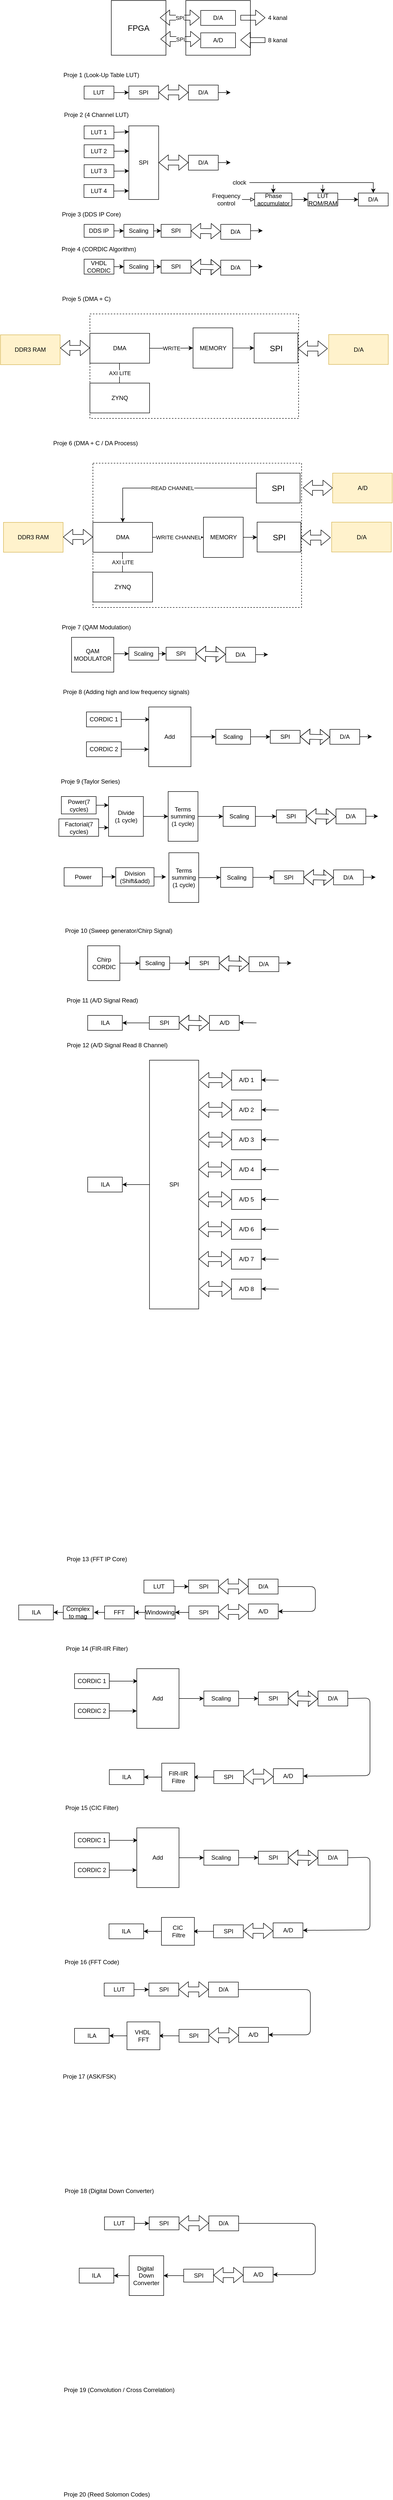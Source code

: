 <mxfile version="12.1.7" type="device" pages="1"><diagram id="hosQ1W32l6QZGyDudnkP" name="Page-1"><mxGraphModel dx="838" dy="480" grid="1" gridSize="10" guides="1" tooltips="1" connect="1" arrows="1" fold="1" page="1" pageScale="1" pageWidth="827" pageHeight="1169" background="none" math="0" shadow="0"><root><mxCell id="0"/><mxCell id="1" parent="0"/><mxCell id="idq_KfqsAltbz37zFfQ8-1" value="&lt;font style=&quot;font-size: 16px&quot;&gt;FPGA&lt;/font&gt;" style="rounded=0;whiteSpace=wrap;html=1;" parent="1" vertex="1"><mxGeometry x="240" y="10" width="110" height="110" as="geometry"/></mxCell><mxCell id="idq_KfqsAltbz37zFfQ8-3" value="" style="rounded=0;whiteSpace=wrap;html=1;" parent="1" vertex="1"><mxGeometry x="390" y="10" width="130" height="110" as="geometry"/></mxCell><mxCell id="idq_KfqsAltbz37zFfQ8-2" value="D/A" style="rounded=0;whiteSpace=wrap;html=1;" parent="1" vertex="1"><mxGeometry x="420" y="30" width="70" height="30" as="geometry"/></mxCell><mxCell id="idq_KfqsAltbz37zFfQ8-4" value="A/D" style="rounded=0;whiteSpace=wrap;html=1;" parent="1" vertex="1"><mxGeometry x="420" y="75" width="70" height="30" as="geometry"/></mxCell><mxCell id="idq_KfqsAltbz37zFfQ8-5" value="SPI" style="shape=flexArrow;endArrow=classic;startArrow=classic;html=1;" parent="1" edge="1"><mxGeometry width="50" height="50" relative="1" as="geometry"><mxPoint x="338" y="44.5" as="sourcePoint"/><mxPoint x="418" y="44.5" as="targetPoint"/></mxGeometry></mxCell><mxCell id="idq_KfqsAltbz37zFfQ8-6" value="SPI" style="shape=flexArrow;endArrow=classic;startArrow=classic;html=1;" parent="1" edge="1"><mxGeometry width="50" height="50" relative="1" as="geometry"><mxPoint x="339" y="87.5" as="sourcePoint"/><mxPoint x="419" y="87.5" as="targetPoint"/></mxGeometry></mxCell><mxCell id="idq_KfqsAltbz37zFfQ8-7" value="" style="shape=flexArrow;endArrow=classic;html=1;" parent="1" edge="1"><mxGeometry width="50" height="50" relative="1" as="geometry"><mxPoint x="500" y="44.58" as="sourcePoint"/><mxPoint x="550" y="44.58" as="targetPoint"/></mxGeometry></mxCell><mxCell id="idq_KfqsAltbz37zFfQ8-8" value="" style="shape=flexArrow;endArrow=classic;html=1;" parent="1" edge="1"><mxGeometry width="50" height="50" relative="1" as="geometry"><mxPoint x="550" y="89.58" as="sourcePoint"/><mxPoint x="500" y="89.58" as="targetPoint"/></mxGeometry></mxCell><mxCell id="idq_KfqsAltbz37zFfQ8-9" value="4 kanal" style="text;html=1;strokeColor=none;fillColor=none;align=center;verticalAlign=middle;whiteSpace=wrap;rounded=0;" parent="1" vertex="1"><mxGeometry x="550" y="35" width="50" height="20" as="geometry"/></mxCell><mxCell id="idq_KfqsAltbz37zFfQ8-10" value="8 kanal" style="text;html=1;strokeColor=none;fillColor=none;align=center;verticalAlign=middle;whiteSpace=wrap;rounded=0;" parent="1" vertex="1"><mxGeometry x="550" y="80" width="50" height="20" as="geometry"/></mxCell><mxCell id="wOeLcmdwRNe2mmyLw0x_-2" value="D/A" style="rounded=0;whiteSpace=wrap;html=1;" parent="1" vertex="1"><mxGeometry x="395.3" y="180" width="60" height="30" as="geometry"/></mxCell><mxCell id="wOeLcmdwRNe2mmyLw0x_-3" value="" style="shape=flexArrow;endArrow=classic;startArrow=classic;html=1;" parent="1" edge="1"><mxGeometry width="50" height="50" relative="1" as="geometry"><mxPoint x="335.3" y="194.71" as="sourcePoint"/><mxPoint x="395.3" y="194.71" as="targetPoint"/></mxGeometry></mxCell><mxCell id="wOeLcmdwRNe2mmyLw0x_-4" value="SPI" style="rounded=0;whiteSpace=wrap;html=1;" parent="1" vertex="1"><mxGeometry x="275.3" y="182" width="60" height="26" as="geometry"/></mxCell><mxCell id="wOeLcmdwRNe2mmyLw0x_-7" style="edgeStyle=orthogonalEdgeStyle;rounded=0;orthogonalLoop=1;jettySize=auto;html=1;exitX=1;exitY=0.5;exitDx=0;exitDy=0;entryX=0;entryY=0.5;entryDx=0;entryDy=0;" parent="1" source="wOeLcmdwRNe2mmyLw0x_-6" target="wOeLcmdwRNe2mmyLw0x_-4" edge="1"><mxGeometry relative="1" as="geometry"/></mxCell><mxCell id="wOeLcmdwRNe2mmyLw0x_-6" value="LUT" style="rounded=0;whiteSpace=wrap;html=1;" parent="1" vertex="1"><mxGeometry x="185.3" y="182" width="60" height="26" as="geometry"/></mxCell><mxCell id="wOeLcmdwRNe2mmyLw0x_-10" style="edgeStyle=orthogonalEdgeStyle;rounded=0;orthogonalLoop=1;jettySize=auto;html=1;exitX=1;exitY=0.5;exitDx=0;exitDy=0;" parent="1" source="wOeLcmdwRNe2mmyLw0x_-8" edge="1"><mxGeometry relative="1" as="geometry"><mxPoint x="265.3" y="473" as="targetPoint"/></mxGeometry></mxCell><mxCell id="wOeLcmdwRNe2mmyLw0x_-8" value="DDS IP" style="rounded=0;whiteSpace=wrap;html=1;" parent="1" vertex="1"><mxGeometry x="185.3" y="460" width="60" height="26" as="geometry"/></mxCell><mxCell id="wOeLcmdwRNe2mmyLw0x_-13" style="edgeStyle=orthogonalEdgeStyle;rounded=0;orthogonalLoop=1;jettySize=auto;html=1;exitX=1;exitY=0.5;exitDx=0;exitDy=0;entryX=0;entryY=0.5;entryDx=0;entryDy=0;" parent="1" source="wOeLcmdwRNe2mmyLw0x_-9" target="wOeLcmdwRNe2mmyLw0x_-12" edge="1"><mxGeometry relative="1" as="geometry"/></mxCell><mxCell id="wOeLcmdwRNe2mmyLw0x_-9" value="Scaling" style="rounded=0;whiteSpace=wrap;html=1;" parent="1" vertex="1"><mxGeometry x="265.3" y="460" width="60" height="26" as="geometry"/></mxCell><mxCell id="wOeLcmdwRNe2mmyLw0x_-12" value="SPI" style="rounded=0;whiteSpace=wrap;html=1;" parent="1" vertex="1"><mxGeometry x="340.3" y="460" width="60" height="26" as="geometry"/></mxCell><mxCell id="wOeLcmdwRNe2mmyLw0x_-14" value="D/A" style="rounded=0;whiteSpace=wrap;html=1;" parent="1" vertex="1"><mxGeometry x="460.3" y="460" width="60" height="30" as="geometry"/></mxCell><mxCell id="wOeLcmdwRNe2mmyLw0x_-15" value="" style="shape=flexArrow;endArrow=classic;startArrow=classic;html=1;exitX=1;exitY=0.5;exitDx=0;exitDy=0;" parent="1" source="wOeLcmdwRNe2mmyLw0x_-12" edge="1"><mxGeometry width="50" height="50" relative="1" as="geometry"><mxPoint x="400.3" y="474" as="sourcePoint"/><mxPoint x="460.3" y="474" as="targetPoint"/></mxGeometry></mxCell><mxCell id="wOeLcmdwRNe2mmyLw0x_-16" value="A/D" style="rounded=0;whiteSpace=wrap;html=1;" parent="1" vertex="1"><mxGeometry x="516" y="3233" width="60" height="30" as="geometry"/></mxCell><mxCell id="wOeLcmdwRNe2mmyLw0x_-17" value="" style="shape=flexArrow;endArrow=classic;startArrow=classic;html=1;" parent="1" edge="1"><mxGeometry width="50" height="50" relative="1" as="geometry"><mxPoint x="456" y="3249" as="sourcePoint"/><mxPoint x="516" y="3249" as="targetPoint"/></mxGeometry></mxCell><mxCell id="otKb_2z0qX_gTz1cC_-d-2" style="edgeStyle=orthogonalEdgeStyle;rounded=0;orthogonalLoop=1;jettySize=auto;html=1;exitX=0;exitY=0.5;exitDx=0;exitDy=0;entryX=1;entryY=0.5;entryDx=0;entryDy=0;" parent="1" source="wOeLcmdwRNe2mmyLw0x_-18" target="otKb_2z0qX_gTz1cC_-d-1" edge="1"><mxGeometry relative="1" as="geometry"/></mxCell><mxCell id="wOeLcmdwRNe2mmyLw0x_-18" value="SPI" style="rounded=0;whiteSpace=wrap;html=1;" parent="1" vertex="1"><mxGeometry x="396" y="3237" width="60" height="26" as="geometry"/></mxCell><mxCell id="otKb_2z0qX_gTz1cC_-d-5" style="edgeStyle=orthogonalEdgeStyle;rounded=0;orthogonalLoop=1;jettySize=auto;html=1;exitX=0;exitY=0.5;exitDx=0;exitDy=0;entryX=1.028;entryY=0.514;entryDx=0;entryDy=0;entryPerimeter=0;" parent="1" source="wOeLcmdwRNe2mmyLw0x_-22" target="otKb_2z0qX_gTz1cC_-d-4" edge="1"><mxGeometry relative="1" as="geometry"/></mxCell><mxCell id="wOeLcmdwRNe2mmyLw0x_-22" value="FFT" style="rounded=0;whiteSpace=wrap;html=1;" parent="1" vertex="1"><mxGeometry x="226.4" y="3237" width="60" height="26" as="geometry"/></mxCell><mxCell id="_AUXwznWnaDXTBUr320n-1" value="Proje 1 (Look-Up Table LUT)" style="text;html=1;strokeColor=none;fillColor=none;align=center;verticalAlign=middle;whiteSpace=wrap;rounded=0;" parent="1" vertex="1"><mxGeometry x="130" y="150" width="180" height="20" as="geometry"/></mxCell><mxCell id="_AUXwznWnaDXTBUr320n-2" value="Proje 2 (4 Channel LUT)" style="text;html=1;strokeColor=none;fillColor=none;align=center;verticalAlign=middle;whiteSpace=wrap;rounded=0;" parent="1" vertex="1"><mxGeometry x="130" y="230" width="160" height="20" as="geometry"/></mxCell><mxCell id="_AUXwznWnaDXTBUr320n-3" value="D/A" style="rounded=0;whiteSpace=wrap;html=1;" parent="1" vertex="1"><mxGeometry x="395.3" y="321" width="60" height="30" as="geometry"/></mxCell><mxCell id="_AUXwznWnaDXTBUr320n-4" value="" style="shape=flexArrow;endArrow=classic;startArrow=classic;html=1;" parent="1" edge="1"><mxGeometry width="50" height="50" relative="1" as="geometry"><mxPoint x="335.3" y="335.76" as="sourcePoint"/><mxPoint x="395.3" y="335.76" as="targetPoint"/></mxGeometry></mxCell><mxCell id="_AUXwznWnaDXTBUr320n-5" value="SPI" style="rounded=0;whiteSpace=wrap;html=1;" parent="1" vertex="1"><mxGeometry x="275.3" y="262" width="60" height="148" as="geometry"/></mxCell><mxCell id="_AUXwznWnaDXTBUr320n-7" value="LUT 1" style="rounded=0;whiteSpace=wrap;html=1;" parent="1" vertex="1"><mxGeometry x="185.3" y="262" width="60" height="26" as="geometry"/></mxCell><mxCell id="_AUXwznWnaDXTBUr320n-8" value="" style="endArrow=classic;html=1;entryX=0.005;entryY=0.08;entryDx=0;entryDy=0;entryPerimeter=0;exitX=1;exitY=0.5;exitDx=0;exitDy=0;" parent="1" source="_AUXwznWnaDXTBUr320n-7" target="_AUXwznWnaDXTBUr320n-5" edge="1"><mxGeometry width="50" height="50" relative="1" as="geometry"><mxPoint x="245.3" y="280" as="sourcePoint"/><mxPoint x="295.3" y="230" as="targetPoint"/><Array as="points"/></mxGeometry></mxCell><mxCell id="_AUXwznWnaDXTBUr320n-9" value="LUT 2" style="rounded=0;whiteSpace=wrap;html=1;" parent="1" vertex="1"><mxGeometry x="185.3" y="300" width="60" height="26" as="geometry"/></mxCell><mxCell id="_AUXwznWnaDXTBUr320n-10" value="" style="endArrow=classic;html=1;entryX=0.005;entryY=0.08;entryDx=0;entryDy=0;entryPerimeter=0;exitX=1;exitY=0.5;exitDx=0;exitDy=0;" parent="1" source="_AUXwznWnaDXTBUr320n-9" edge="1"><mxGeometry width="50" height="50" relative="1" as="geometry"><mxPoint x="245.3" y="318" as="sourcePoint"/><mxPoint x="275.6" y="312.64" as="targetPoint"/><Array as="points"/></mxGeometry></mxCell><mxCell id="_AUXwznWnaDXTBUr320n-11" value="LUT 3" style="rounded=0;whiteSpace=wrap;html=1;" parent="1" vertex="1"><mxGeometry x="185.3" y="340" width="60" height="26" as="geometry"/></mxCell><mxCell id="_AUXwznWnaDXTBUr320n-12" value="" style="endArrow=classic;html=1;entryX=0.005;entryY=0.08;entryDx=0;entryDy=0;entryPerimeter=0;exitX=1;exitY=0.5;exitDx=0;exitDy=0;" parent="1" source="_AUXwznWnaDXTBUr320n-11" edge="1"><mxGeometry width="50" height="50" relative="1" as="geometry"><mxPoint x="245.3" y="358" as="sourcePoint"/><mxPoint x="275.6" y="352.64" as="targetPoint"/><Array as="points"/></mxGeometry></mxCell><mxCell id="_AUXwznWnaDXTBUr320n-13" value="LUT 4" style="rounded=0;whiteSpace=wrap;html=1;" parent="1" vertex="1"><mxGeometry x="185" y="380" width="60" height="26" as="geometry"/></mxCell><mxCell id="_AUXwznWnaDXTBUr320n-14" value="" style="endArrow=classic;html=1;entryX=0.005;entryY=0.08;entryDx=0;entryDy=0;entryPerimeter=0;exitX=1;exitY=0.5;exitDx=0;exitDy=0;" parent="1" source="_AUXwznWnaDXTBUr320n-13" edge="1"><mxGeometry width="50" height="50" relative="1" as="geometry"><mxPoint x="245" y="398" as="sourcePoint"/><mxPoint x="275.3" y="392.64" as="targetPoint"/><Array as="points"/></mxGeometry></mxCell><mxCell id="_AUXwznWnaDXTBUr320n-16" value="Proje 3 (DDS IP Core)" style="text;html=1;strokeColor=none;fillColor=none;align=center;verticalAlign=middle;whiteSpace=wrap;rounded=0;" parent="1" vertex="1"><mxGeometry x="130" y="430" width="140" height="20" as="geometry"/></mxCell><mxCell id="_AUXwznWnaDXTBUr320n-17" value="Proje 4 (CORDIC Algorithm)" style="text;html=1;strokeColor=none;fillColor=none;align=center;verticalAlign=middle;whiteSpace=wrap;rounded=0;" parent="1" vertex="1"><mxGeometry x="130" y="500" width="170" height="20" as="geometry"/></mxCell><mxCell id="_AUXwznWnaDXTBUr320n-18" value="VHDL CORDIC" style="rounded=0;whiteSpace=wrap;html=1;" parent="1" vertex="1"><mxGeometry x="185.3" y="530" width="60" height="30" as="geometry"/></mxCell><mxCell id="_AUXwznWnaDXTBUr320n-19" value="" style="endArrow=classic;html=1;exitX=1;exitY=0.5;exitDx=0;exitDy=0;" parent="1" source="_AUXwznWnaDXTBUr320n-18" edge="1"><mxGeometry width="50" height="50" relative="1" as="geometry"><mxPoint x="305.3" y="560" as="sourcePoint"/><mxPoint x="265.3" y="545" as="targetPoint"/></mxGeometry></mxCell><mxCell id="_AUXwznWnaDXTBUr320n-20" value="Scaling" style="rounded=0;whiteSpace=wrap;html=1;" parent="1" vertex="1"><mxGeometry x="265.3" y="532" width="60" height="26" as="geometry"/></mxCell><mxCell id="_AUXwznWnaDXTBUr320n-22" style="edgeStyle=orthogonalEdgeStyle;rounded=0;orthogonalLoop=1;jettySize=auto;html=1;exitX=1;exitY=0.5;exitDx=0;exitDy=0;entryX=0;entryY=0.5;entryDx=0;entryDy=0;" parent="1" target="_AUXwznWnaDXTBUr320n-23" edge="1"><mxGeometry relative="1" as="geometry"><mxPoint x="325.3" y="545" as="sourcePoint"/></mxGeometry></mxCell><mxCell id="_AUXwznWnaDXTBUr320n-23" value="SPI" style="rounded=0;whiteSpace=wrap;html=1;" parent="1" vertex="1"><mxGeometry x="340.3" y="532" width="60" height="26" as="geometry"/></mxCell><mxCell id="_AUXwznWnaDXTBUr320n-24" value="D/A" style="rounded=0;whiteSpace=wrap;html=1;" parent="1" vertex="1"><mxGeometry x="460.3" y="532" width="60" height="30" as="geometry"/></mxCell><mxCell id="_AUXwznWnaDXTBUr320n-25" value="" style="shape=flexArrow;endArrow=classic;startArrow=classic;html=1;exitX=1;exitY=0.5;exitDx=0;exitDy=0;" parent="1" source="_AUXwznWnaDXTBUr320n-23" edge="1"><mxGeometry width="50" height="50" relative="1" as="geometry"><mxPoint x="400.3" y="546" as="sourcePoint"/><mxPoint x="460.3" y="546" as="targetPoint"/><Array as="points"><mxPoint x="445.3" y="546"/></Array></mxGeometry></mxCell><mxCell id="_AUXwznWnaDXTBUr320n-26" value="Proje 5 (DMA + C)" style="text;html=1;strokeColor=none;fillColor=none;align=center;verticalAlign=middle;whiteSpace=wrap;rounded=0;" parent="1" vertex="1"><mxGeometry x="130" y="600" width="120" height="20" as="geometry"/></mxCell><mxCell id="_AUXwznWnaDXTBUr320n-27" value="" style="rounded=0;whiteSpace=wrap;html=1;dashed=1;" parent="1" vertex="1"><mxGeometry x="197" y="640" width="420" height="210" as="geometry"/></mxCell><mxCell id="_AUXwznWnaDXTBUr320n-28" value="&lt;font style=&quot;font-size: 16px&quot;&gt;SPI&lt;/font&gt;" style="rounded=0;whiteSpace=wrap;html=1;" parent="1" vertex="1"><mxGeometry x="527.5" y="678.5" width="88" height="60" as="geometry"/></mxCell><mxCell id="_AUXwznWnaDXTBUr320n-29" value="D/A" style="rounded=0;whiteSpace=wrap;html=1;fillColor=#fff2cc;strokeColor=#d6b656;" parent="1" vertex="1"><mxGeometry x="677.5" y="681.5" width="120" height="60" as="geometry"/></mxCell><mxCell id="_AUXwznWnaDXTBUr320n-30" value="" style="shape=flexArrow;endArrow=classic;startArrow=classic;html=1;" parent="1" edge="1"><mxGeometry width="50" height="50" relative="1" as="geometry"><mxPoint x="615.5" y="709.58" as="sourcePoint"/><mxPoint x="675.5" y="709.58" as="targetPoint"/></mxGeometry></mxCell><mxCell id="EOcmcjEst0ZAyksNlwp9-1" style="edgeStyle=orthogonalEdgeStyle;rounded=0;orthogonalLoop=1;jettySize=auto;html=1;exitX=1;exitY=0.5;exitDx=0;exitDy=0;entryX=0;entryY=0.5;entryDx=0;entryDy=0;startArrow=none;startFill=0;endArrow=classic;endFill=1;" parent="1" source="_AUXwznWnaDXTBUr320n-31" target="_AUXwznWnaDXTBUr320n-28" edge="1"><mxGeometry relative="1" as="geometry"/></mxCell><mxCell id="_AUXwznWnaDXTBUr320n-31" value="MEMORY" style="rounded=0;whiteSpace=wrap;html=1;" parent="1" vertex="1"><mxGeometry x="404.5" y="668" width="80" height="81" as="geometry"/></mxCell><mxCell id="EOcmcjEst0ZAyksNlwp9-2" value="WRITE" style="edgeStyle=orthogonalEdgeStyle;rounded=0;orthogonalLoop=1;jettySize=auto;html=1;exitX=1;exitY=0.5;exitDx=0;exitDy=0;entryX=0;entryY=0.5;entryDx=0;entryDy=0;startArrow=none;startFill=0;endArrow=classic;endFill=1;" parent="1" source="_AUXwznWnaDXTBUr320n-32" target="_AUXwznWnaDXTBUr320n-31" edge="1"><mxGeometry relative="1" as="geometry"/></mxCell><mxCell id="_AUXwznWnaDXTBUr320n-32" value="DMA" style="rounded=0;whiteSpace=wrap;html=1;" parent="1" vertex="1"><mxGeometry x="197" y="679" width="120" height="60" as="geometry"/></mxCell><mxCell id="_AUXwznWnaDXTBUr320n-33" value="DDR3 RAM" style="rounded=0;whiteSpace=wrap;html=1;fillColor=#fff2cc;strokeColor=#d6b656;" parent="1" vertex="1"><mxGeometry x="17" y="682" width="120" height="60" as="geometry"/></mxCell><mxCell id="_AUXwznWnaDXTBUr320n-34" value="" style="shape=flexArrow;endArrow=classic;startArrow=classic;html=1;" parent="1" edge="1"><mxGeometry width="50" height="50" relative="1" as="geometry"><mxPoint x="137" y="708.41" as="sourcePoint"/><mxPoint x="197" y="708.41" as="targetPoint"/></mxGeometry></mxCell><mxCell id="_AUXwznWnaDXTBUr320n-36" value="ZYNQ" style="rounded=0;whiteSpace=wrap;html=1;" parent="1" vertex="1"><mxGeometry x="197" y="779" width="120" height="60" as="geometry"/></mxCell><mxCell id="_AUXwznWnaDXTBUr320n-37" value="AXI LITE" style="endArrow=none;html=1;" parent="1" edge="1"><mxGeometry width="50" height="50" relative="1" as="geometry"><mxPoint x="256.5" y="779" as="sourcePoint"/><mxPoint x="256.5" y="739" as="targetPoint"/></mxGeometry></mxCell><mxCell id="_AUXwznWnaDXTBUr320n-44" value="Proje 6 (DMA + C / DA Process)&amp;nbsp;" style="text;html=1;strokeColor=none;fillColor=none;align=center;verticalAlign=middle;whiteSpace=wrap;rounded=0;" parent="1" vertex="1"><mxGeometry x="115" y="890" width="190" height="20" as="geometry"/></mxCell><mxCell id="_AUXwznWnaDXTBUr320n-47" value="Proje 7 (QAM Modulation)" style="text;html=1;strokeColor=none;fillColor=none;align=center;verticalAlign=middle;whiteSpace=wrap;rounded=0;" parent="1" vertex="1"><mxGeometry x="130" y="1260" width="160" height="20" as="geometry"/></mxCell><mxCell id="_AUXwznWnaDXTBUr320n-57" value="" style="edgeStyle=orthogonalEdgeStyle;rounded=0;orthogonalLoop=1;jettySize=auto;html=1;" parent="1" source="_AUXwznWnaDXTBUr320n-48" target="_AUXwznWnaDXTBUr320n-50" edge="1"><mxGeometry relative="1" as="geometry"><Array as="points"><mxPoint x="260" y="1323"/><mxPoint x="260" y="1323"/></Array></mxGeometry></mxCell><mxCell id="_AUXwznWnaDXTBUr320n-48" value="QAM&lt;br&gt;MODULATOR" style="rounded=0;whiteSpace=wrap;html=1;" parent="1" vertex="1"><mxGeometry x="160" y="1290" width="85" height="70" as="geometry"/></mxCell><mxCell id="_AUXwznWnaDXTBUr320n-50" value="Scaling" style="rounded=0;whiteSpace=wrap;html=1;" parent="1" vertex="1"><mxGeometry x="275.3" y="1310" width="60" height="26" as="geometry"/></mxCell><mxCell id="_AUXwznWnaDXTBUr320n-51" style="edgeStyle=orthogonalEdgeStyle;rounded=0;orthogonalLoop=1;jettySize=auto;html=1;exitX=1;exitY=0.5;exitDx=0;exitDy=0;entryX=0;entryY=0.5;entryDx=0;entryDy=0;" parent="1" target="_AUXwznWnaDXTBUr320n-52" edge="1"><mxGeometry relative="1" as="geometry"><mxPoint x="335.3" y="1323" as="sourcePoint"/></mxGeometry></mxCell><mxCell id="_AUXwznWnaDXTBUr320n-52" value="SPI" style="rounded=0;whiteSpace=wrap;html=1;" parent="1" vertex="1"><mxGeometry x="350.3" y="1310" width="60" height="26" as="geometry"/></mxCell><mxCell id="_AUXwznWnaDXTBUr320n-53" value="D/A" style="rounded=0;whiteSpace=wrap;html=1;" parent="1" vertex="1"><mxGeometry x="470.3" y="1310" width="60" height="30" as="geometry"/></mxCell><mxCell id="_AUXwznWnaDXTBUr320n-54" value="" style="shape=flexArrow;endArrow=classic;startArrow=classic;html=1;exitX=1;exitY=0.5;exitDx=0;exitDy=0;" parent="1" source="_AUXwznWnaDXTBUr320n-52" edge="1"><mxGeometry width="50" height="50" relative="1" as="geometry"><mxPoint x="410.3" y="1324" as="sourcePoint"/><mxPoint x="470.3" y="1324" as="targetPoint"/><Array as="points"><mxPoint x="455.3" y="1324"/></Array></mxGeometry></mxCell><mxCell id="_AUXwznWnaDXTBUr320n-58" value="Proje 8 (Adding high and low frequency signals)" style="text;html=1;strokeColor=none;fillColor=none;align=center;verticalAlign=middle;whiteSpace=wrap;rounded=0;" parent="1" vertex="1"><mxGeometry x="130" y="1390" width="280" height="20" as="geometry"/></mxCell><mxCell id="_AUXwznWnaDXTBUr320n-74" value="" style="edgeStyle=orthogonalEdgeStyle;rounded=0;orthogonalLoop=1;jettySize=auto;html=1;entryX=0.019;entryY=0.209;entryDx=0;entryDy=0;entryPerimeter=0;" parent="1" source="_AUXwznWnaDXTBUr320n-59" target="_AUXwznWnaDXTBUr320n-73" edge="1"><mxGeometry relative="1" as="geometry"><Array as="points"><mxPoint x="288" y="1455"/></Array></mxGeometry></mxCell><mxCell id="_AUXwznWnaDXTBUr320n-59" value="CORDIC 1" style="rounded=0;whiteSpace=wrap;html=1;" parent="1" vertex="1"><mxGeometry x="190" y="1440" width="70" height="30" as="geometry"/></mxCell><mxCell id="_AUXwznWnaDXTBUr320n-75" value="" style="edgeStyle=orthogonalEdgeStyle;rounded=0;orthogonalLoop=1;jettySize=auto;html=1;" parent="1" source="_AUXwznWnaDXTBUr320n-60" target="_AUXwznWnaDXTBUr320n-73" edge="1"><mxGeometry relative="1" as="geometry"><Array as="points"><mxPoint x="300" y="1515"/><mxPoint x="300" y="1515"/></Array></mxGeometry></mxCell><mxCell id="_AUXwznWnaDXTBUr320n-60" value="CORDIC 2" style="rounded=0;whiteSpace=wrap;html=1;" parent="1" vertex="1"><mxGeometry x="190" y="1500" width="70" height="30" as="geometry"/></mxCell><mxCell id="_AUXwznWnaDXTBUr320n-78" value="" style="edgeStyle=orthogonalEdgeStyle;rounded=0;orthogonalLoop=1;jettySize=auto;html=1;" parent="1" source="_AUXwznWnaDXTBUr320n-61" target="_AUXwznWnaDXTBUr320n-67" edge="1"><mxGeometry relative="1" as="geometry"/></mxCell><mxCell id="_AUXwznWnaDXTBUr320n-61" value="Scaling" style="rounded=0;whiteSpace=wrap;html=1;" parent="1" vertex="1"><mxGeometry x="450.3" y="1475" width="70" height="30" as="geometry"/></mxCell><mxCell id="_AUXwznWnaDXTBUr320n-67" value="SPI" style="rounded=0;whiteSpace=wrap;html=1;" parent="1" vertex="1"><mxGeometry x="560" y="1477" width="60" height="26" as="geometry"/></mxCell><mxCell id="_AUXwznWnaDXTBUr320n-68" value="D/A" style="rounded=0;whiteSpace=wrap;html=1;" parent="1" vertex="1"><mxGeometry x="680" y="1475" width="60" height="30" as="geometry"/></mxCell><mxCell id="_AUXwznWnaDXTBUr320n-72" value="Proje 9 (Taylor Series)" style="text;html=1;strokeColor=none;fillColor=none;align=center;verticalAlign=middle;whiteSpace=wrap;rounded=0;" parent="1" vertex="1"><mxGeometry x="122.95" y="1570" width="150" height="20" as="geometry"/></mxCell><mxCell id="_AUXwznWnaDXTBUr320n-77" value="" style="edgeStyle=orthogonalEdgeStyle;rounded=0;orthogonalLoop=1;jettySize=auto;html=1;" parent="1" source="_AUXwznWnaDXTBUr320n-73" target="_AUXwznWnaDXTBUr320n-61" edge="1"><mxGeometry relative="1" as="geometry"/></mxCell><mxCell id="_AUXwznWnaDXTBUr320n-73" value="Add" style="rounded=0;whiteSpace=wrap;html=1;" parent="1" vertex="1"><mxGeometry x="315.3" y="1430" width="85" height="120" as="geometry"/></mxCell><mxCell id="_AUXwznWnaDXTBUr320n-76" value="" style="shape=flexArrow;endArrow=classic;startArrow=classic;html=1;exitX=1;exitY=0.5;exitDx=0;exitDy=0;" parent="1" edge="1"><mxGeometry width="50" height="50" relative="1" as="geometry"><mxPoint x="620" y="1489.5" as="sourcePoint"/><mxPoint x="680" y="1490.5" as="targetPoint"/><Array as="points"><mxPoint x="665" y="1490.5"/></Array></mxGeometry></mxCell><mxCell id="_AUXwznWnaDXTBUr320n-79" value="Proje 10 (Sweep generator/Chirp Signal)" style="text;html=1;strokeColor=none;fillColor=none;align=center;verticalAlign=middle;whiteSpace=wrap;rounded=0;" parent="1" vertex="1"><mxGeometry x="130" y="1870" width="250" height="20" as="geometry"/></mxCell><mxCell id="_AUXwznWnaDXTBUr320n-89" value="" style="edgeStyle=orthogonalEdgeStyle;rounded=0;orthogonalLoop=1;jettySize=auto;html=1;" parent="1" source="_AUXwznWnaDXTBUr320n-80" target="_AUXwznWnaDXTBUr320n-82" edge="1"><mxGeometry relative="1" as="geometry"/></mxCell><mxCell id="_AUXwznWnaDXTBUr320n-80" value="Chirp&lt;br&gt;CORDIC" style="rounded=0;whiteSpace=wrap;html=1;" parent="1" vertex="1"><mxGeometry x="192.5" y="1910" width="64.7" height="70" as="geometry"/></mxCell><mxCell id="_AUXwznWnaDXTBUr320n-90" value="" style="edgeStyle=orthogonalEdgeStyle;rounded=0;orthogonalLoop=1;jettySize=auto;html=1;" parent="1" source="_AUXwznWnaDXTBUr320n-82" target="_AUXwznWnaDXTBUr320n-84" edge="1"><mxGeometry relative="1" as="geometry"/></mxCell><mxCell id="_AUXwznWnaDXTBUr320n-82" value="Scaling" style="rounded=0;whiteSpace=wrap;html=1;" parent="1" vertex="1"><mxGeometry x="297.5" y="1932" width="60" height="26" as="geometry"/></mxCell><mxCell id="_AUXwznWnaDXTBUr320n-84" value="SPI" style="rounded=0;whiteSpace=wrap;html=1;" parent="1" vertex="1"><mxGeometry x="397.2" y="1932" width="60" height="26" as="geometry"/></mxCell><mxCell id="_AUXwznWnaDXTBUr320n-85" value="D/A" style="rounded=0;whiteSpace=wrap;html=1;" parent="1" vertex="1"><mxGeometry x="517.2" y="1932" width="60" height="30" as="geometry"/></mxCell><mxCell id="_AUXwznWnaDXTBUr320n-86" value="" style="shape=flexArrow;endArrow=classic;startArrow=classic;html=1;exitX=1;exitY=0.5;exitDx=0;exitDy=0;" parent="1" source="_AUXwznWnaDXTBUr320n-84" edge="1"><mxGeometry width="50" height="50" relative="1" as="geometry"><mxPoint x="457.2" y="1946" as="sourcePoint"/><mxPoint x="517.2" y="1946" as="targetPoint"/><Array as="points"><mxPoint x="502.2" y="1946"/></Array></mxGeometry></mxCell><mxCell id="_AUXwznWnaDXTBUr320n-91" value="Proje 11 (A/D Signal Read)" style="text;html=1;strokeColor=none;fillColor=none;align=center;verticalAlign=middle;whiteSpace=wrap;rounded=0;" parent="1" vertex="1"><mxGeometry x="137.2" y="2010" width="170" height="20" as="geometry"/></mxCell><mxCell id="_AUXwznWnaDXTBUr320n-92" value="A/D" style="rounded=0;whiteSpace=wrap;html=1;direction=east;" parent="1" vertex="1"><mxGeometry x="437.5" y="2050" width="60" height="30" as="geometry"/></mxCell><mxCell id="_AUXwznWnaDXTBUr320n-94" value="" style="shape=flexArrow;endArrow=classic;startArrow=classic;html=1;exitX=1;exitY=0.5;exitDx=0;exitDy=0;" parent="1" edge="1"><mxGeometry width="50" height="50" relative="1" as="geometry"><mxPoint x="376.5" y="2064.5" as="sourcePoint"/><mxPoint x="436.5" y="2065.5" as="targetPoint"/><Array as="points"><mxPoint x="421.5" y="2065.5"/></Array></mxGeometry></mxCell><mxCell id="_AUXwznWnaDXTBUr320n-104" value="" style="edgeStyle=orthogonalEdgeStyle;rounded=0;orthogonalLoop=1;jettySize=auto;html=1;" parent="1" source="_AUXwznWnaDXTBUr320n-95" target="_AUXwznWnaDXTBUr320n-96" edge="1"><mxGeometry relative="1" as="geometry"/></mxCell><mxCell id="_AUXwznWnaDXTBUr320n-95" value="SPI" style="rounded=0;whiteSpace=wrap;html=1;direction=east;" parent="1" vertex="1"><mxGeometry x="316.5" y="2052" width="60" height="26" as="geometry"/></mxCell><mxCell id="_AUXwznWnaDXTBUr320n-96" value="ILA" style="whiteSpace=wrap;html=1;direction=east;" parent="1" vertex="1"><mxGeometry x="192.5" y="2050" width="69.7" height="30" as="geometry"/></mxCell><mxCell id="_AUXwznWnaDXTBUr320n-105" value="Proje 12 (A/D Signal Read 8 Channel)" style="text;html=1;strokeColor=none;fillColor=none;align=center;verticalAlign=middle;whiteSpace=wrap;rounded=0;" parent="1" vertex="1"><mxGeometry x="137.2" y="2100" width="230" height="20" as="geometry"/></mxCell><mxCell id="_AUXwznWnaDXTBUr320n-106" value="A/D 1" style="rounded=0;whiteSpace=wrap;html=1;direction=east;" parent="1" vertex="1"><mxGeometry x="482.2" y="2160" width="60" height="40" as="geometry"/></mxCell><mxCell id="_AUXwznWnaDXTBUr320n-107" value="A/D 2" style="rounded=0;whiteSpace=wrap;html=1;direction=east;" parent="1" vertex="1"><mxGeometry x="482.2" y="2220" width="60" height="40" as="geometry"/></mxCell><mxCell id="_AUXwznWnaDXTBUr320n-108" value="A/D 3" style="rounded=0;whiteSpace=wrap;html=1;direction=east;" parent="1" vertex="1"><mxGeometry x="482.2" y="2280" width="60" height="40" as="geometry"/></mxCell><mxCell id="_AUXwznWnaDXTBUr320n-109" value="A/D 4" style="rounded=0;whiteSpace=wrap;html=1;direction=east;" parent="1" vertex="1"><mxGeometry x="481.9" y="2340" width="60" height="40" as="geometry"/></mxCell><mxCell id="_AUXwznWnaDXTBUr320n-110" value="A/D 5" style="rounded=0;whiteSpace=wrap;html=1;direction=east;" parent="1" vertex="1"><mxGeometry x="482.2" y="2400" width="60" height="40" as="geometry"/></mxCell><mxCell id="_AUXwznWnaDXTBUr320n-111" value="A/D 6" style="rounded=0;whiteSpace=wrap;html=1;direction=east;" parent="1" vertex="1"><mxGeometry x="481.9" y="2460" width="60" height="40" as="geometry"/></mxCell><mxCell id="_AUXwznWnaDXTBUr320n-112" value="A/D 7" style="rounded=0;whiteSpace=wrap;html=1;direction=east;" parent="1" vertex="1"><mxGeometry x="481.9" y="2520" width="60" height="40" as="geometry"/></mxCell><mxCell id="_AUXwznWnaDXTBUr320n-113" value="A/D 8" style="rounded=0;whiteSpace=wrap;html=1;direction=east;" parent="1" vertex="1"><mxGeometry x="481.9" y="2580" width="60" height="40" as="geometry"/></mxCell><mxCell id="_AUXwznWnaDXTBUr320n-121" value="" style="shape=flexArrow;endArrow=classic;startArrow=classic;html=1;" parent="1" edge="1"><mxGeometry width="50" height="50" relative="1" as="geometry"><mxPoint x="416.9" y="2180" as="sourcePoint"/><mxPoint x="482.2" y="2180" as="targetPoint"/></mxGeometry></mxCell><mxCell id="_AUXwznWnaDXTBUr320n-122" value="" style="shape=flexArrow;endArrow=classic;startArrow=classic;html=1;" parent="1" edge="1"><mxGeometry width="50" height="50" relative="1" as="geometry"><mxPoint x="416.9" y="2239.71" as="sourcePoint"/><mxPoint x="482.2" y="2239.71" as="targetPoint"/></mxGeometry></mxCell><mxCell id="_AUXwznWnaDXTBUr320n-123" value="" style="shape=flexArrow;endArrow=classic;startArrow=classic;html=1;" parent="1" edge="1"><mxGeometry width="50" height="50" relative="1" as="geometry"><mxPoint x="416.9" y="2299.71" as="sourcePoint"/><mxPoint x="482.2" y="2299.71" as="targetPoint"/></mxGeometry></mxCell><mxCell id="_AUXwznWnaDXTBUr320n-124" value="" style="shape=flexArrow;endArrow=classic;startArrow=classic;html=1;" parent="1" edge="1"><mxGeometry width="50" height="50" relative="1" as="geometry"><mxPoint x="415.9" y="2359.71" as="sourcePoint"/><mxPoint x="481.2" y="2359.71" as="targetPoint"/></mxGeometry></mxCell><mxCell id="_AUXwznWnaDXTBUr320n-125" value="" style="shape=flexArrow;endArrow=classic;startArrow=classic;html=1;" parent="1" edge="1"><mxGeometry width="50" height="50" relative="1" as="geometry"><mxPoint x="416.2" y="2419.71" as="sourcePoint"/><mxPoint x="481.5" y="2419.71" as="targetPoint"/></mxGeometry></mxCell><mxCell id="_AUXwznWnaDXTBUr320n-126" value="" style="shape=flexArrow;endArrow=classic;startArrow=classic;html=1;" parent="1" edge="1"><mxGeometry width="50" height="50" relative="1" as="geometry"><mxPoint x="415.9" y="2479.71" as="sourcePoint"/><mxPoint x="481.2" y="2479.71" as="targetPoint"/></mxGeometry></mxCell><mxCell id="_AUXwznWnaDXTBUr320n-127" value="" style="shape=flexArrow;endArrow=classic;startArrow=classic;html=1;" parent="1" edge="1"><mxGeometry width="50" height="50" relative="1" as="geometry"><mxPoint x="415.9" y="2539.71" as="sourcePoint"/><mxPoint x="481.2" y="2539.71" as="targetPoint"/></mxGeometry></mxCell><mxCell id="_AUXwznWnaDXTBUr320n-128" value="" style="shape=flexArrow;endArrow=classic;startArrow=classic;html=1;" parent="1" edge="1"><mxGeometry width="50" height="50" relative="1" as="geometry"><mxPoint x="416.9" y="2599.71" as="sourcePoint"/><mxPoint x="482.2" y="2599.71" as="targetPoint"/></mxGeometry></mxCell><mxCell id="_AUXwznWnaDXTBUr320n-131" value="" style="edgeStyle=orthogonalEdgeStyle;rounded=0;orthogonalLoop=1;jettySize=auto;html=1;" parent="1" source="_AUXwznWnaDXTBUr320n-129" target="_AUXwznWnaDXTBUr320n-130" edge="1"><mxGeometry relative="1" as="geometry"/></mxCell><mxCell id="_AUXwznWnaDXTBUr320n-129" value="SPI" style="rounded=0;whiteSpace=wrap;html=1;direction=east;" parent="1" vertex="1"><mxGeometry x="316.9" y="2140" width="99" height="500" as="geometry"/></mxCell><mxCell id="_AUXwznWnaDXTBUr320n-130" value="ILA" style="whiteSpace=wrap;html=1;direction=east;" parent="1" vertex="1"><mxGeometry x="192.5" y="2375" width="69.7" height="30" as="geometry"/></mxCell><mxCell id="_AUXwznWnaDXTBUr320n-132" value="Proje 13 (FFT IP Core)" style="text;html=1;strokeColor=none;fillColor=none;align=center;verticalAlign=middle;whiteSpace=wrap;rounded=0;" parent="1" vertex="1"><mxGeometry x="130.7" y="3133" width="160" height="20" as="geometry"/></mxCell><mxCell id="_AUXwznWnaDXTBUr320n-133" value="ILA" style="whiteSpace=wrap;html=1;direction=east;" parent="1" vertex="1"><mxGeometry x="53.7" y="3235" width="69.7" height="30" as="geometry"/></mxCell><mxCell id="_AUXwznWnaDXTBUr320n-135" value="Proje 14 (FIR-IIR Filter)" style="text;html=1;strokeColor=none;fillColor=none;align=center;verticalAlign=middle;whiteSpace=wrap;rounded=0;" parent="1" vertex="1"><mxGeometry x="130.7" y="3313" width="160" height="20" as="geometry"/></mxCell><mxCell id="_AUXwznWnaDXTBUr320n-136" value="A/D" style="rounded=0;whiteSpace=wrap;html=1;" parent="1" vertex="1"><mxGeometry x="566.3" y="3564" width="60" height="30" as="geometry"/></mxCell><mxCell id="_AUXwznWnaDXTBUr320n-137" value="" style="shape=flexArrow;endArrow=classic;startArrow=classic;html=1;" parent="1" edge="1"><mxGeometry width="50" height="50" relative="1" as="geometry"><mxPoint x="506.3" y="3580.0" as="sourcePoint"/><mxPoint x="566.3" y="3580.0" as="targetPoint"/></mxGeometry></mxCell><mxCell id="_AUXwznWnaDXTBUr320n-138" style="edgeStyle=orthogonalEdgeStyle;rounded=0;orthogonalLoop=1;jettySize=auto;html=1;exitX=0;exitY=0.5;exitDx=0;exitDy=0;entryX=1;entryY=0.5;entryDx=0;entryDy=0;" parent="1" source="_AUXwznWnaDXTBUr320n-139" edge="1"><mxGeometry relative="1" as="geometry"><mxPoint x="405.7" y="3581" as="targetPoint"/></mxGeometry></mxCell><mxCell id="_AUXwznWnaDXTBUr320n-139" value="SPI" style="rounded=0;whiteSpace=wrap;html=1;" parent="1" vertex="1"><mxGeometry x="446.3" y="3568" width="60" height="26" as="geometry"/></mxCell><mxCell id="_AUXwznWnaDXTBUr320n-140" value="" style="edgeStyle=orthogonalEdgeStyle;rounded=0;orthogonalLoop=1;jettySize=auto;html=1;" parent="1" source="_AUXwznWnaDXTBUr320n-141" target="_AUXwznWnaDXTBUr320n-142" edge="1"><mxGeometry relative="1" as="geometry"/></mxCell><mxCell id="_AUXwznWnaDXTBUr320n-141" value="FIR-IIR Filtre" style="rounded=0;whiteSpace=wrap;html=1;" parent="1" vertex="1"><mxGeometry x="341.55" y="3553" width="66.3" height="56" as="geometry"/></mxCell><mxCell id="_AUXwznWnaDXTBUr320n-142" value="ILA" style="whiteSpace=wrap;html=1;direction=east;" parent="1" vertex="1"><mxGeometry x="236.0" y="3566" width="69.7" height="30" as="geometry"/></mxCell><mxCell id="_AUXwznWnaDXTBUr320n-143" value="Proje 15 (CIC Filter)" style="text;html=1;strokeColor=none;fillColor=none;align=center;verticalAlign=middle;whiteSpace=wrap;rounded=0;" parent="1" vertex="1"><mxGeometry x="130.7" y="3633" width="140" height="20" as="geometry"/></mxCell><mxCell id="_AUXwznWnaDXTBUr320n-144" value="A/D" style="rounded=0;whiteSpace=wrap;html=1;" parent="1" vertex="1"><mxGeometry x="565.7" y="3874" width="60" height="30" as="geometry"/></mxCell><mxCell id="_AUXwznWnaDXTBUr320n-145" value="" style="shape=flexArrow;endArrow=classic;startArrow=classic;html=1;" parent="1" edge="1"><mxGeometry width="50" height="50" relative="1" as="geometry"><mxPoint x="505.7" y="3890.0" as="sourcePoint"/><mxPoint x="565.7" y="3890.0" as="targetPoint"/></mxGeometry></mxCell><mxCell id="_AUXwznWnaDXTBUr320n-146" style="edgeStyle=orthogonalEdgeStyle;rounded=0;orthogonalLoop=1;jettySize=auto;html=1;exitX=0;exitY=0.5;exitDx=0;exitDy=0;entryX=1;entryY=0.5;entryDx=0;entryDy=0;" parent="1" source="_AUXwznWnaDXTBUr320n-147" edge="1"><mxGeometry relative="1" as="geometry"><mxPoint x="405.1" y="3891" as="targetPoint"/></mxGeometry></mxCell><mxCell id="_AUXwznWnaDXTBUr320n-147" value="SPI" style="rounded=0;whiteSpace=wrap;html=1;" parent="1" vertex="1"><mxGeometry x="445.7" y="3878" width="60" height="26" as="geometry"/></mxCell><mxCell id="_AUXwznWnaDXTBUr320n-148" value="" style="edgeStyle=orthogonalEdgeStyle;rounded=0;orthogonalLoop=1;jettySize=auto;html=1;" parent="1" source="_AUXwznWnaDXTBUr320n-149" target="_AUXwznWnaDXTBUr320n-150" edge="1"><mxGeometry relative="1" as="geometry"/></mxCell><mxCell id="_AUXwznWnaDXTBUr320n-149" value="CIC&lt;br&gt;&amp;nbsp;Filtre" style="rounded=0;whiteSpace=wrap;html=1;" parent="1" vertex="1"><mxGeometry x="340.95" y="3863" width="66.3" height="56" as="geometry"/></mxCell><mxCell id="_AUXwznWnaDXTBUr320n-150" value="ILA" style="whiteSpace=wrap;html=1;direction=east;" parent="1" vertex="1"><mxGeometry x="235.4" y="3876" width="69.7" height="30" as="geometry"/></mxCell><mxCell id="_AUXwznWnaDXTBUr320n-151" value="Proje 16 (FFT Code)" style="text;html=1;strokeColor=none;fillColor=none;align=center;verticalAlign=middle;whiteSpace=wrap;rounded=0;" parent="1" vertex="1"><mxGeometry x="130.7" y="3943" width="140" height="20" as="geometry"/></mxCell><mxCell id="_AUXwznWnaDXTBUr320n-153" value="A/D" style="rounded=0;whiteSpace=wrap;html=1;" parent="1" vertex="1"><mxGeometry x="496.3" y="4084" width="60" height="30" as="geometry"/></mxCell><mxCell id="_AUXwznWnaDXTBUr320n-154" value="" style="shape=flexArrow;endArrow=classic;startArrow=classic;html=1;" parent="1" edge="1"><mxGeometry width="50" height="50" relative="1" as="geometry"><mxPoint x="436.3" y="4100" as="sourcePoint"/><mxPoint x="496.3" y="4100" as="targetPoint"/></mxGeometry></mxCell><mxCell id="_AUXwznWnaDXTBUr320n-155" style="edgeStyle=orthogonalEdgeStyle;rounded=0;orthogonalLoop=1;jettySize=auto;html=1;exitX=0;exitY=0.5;exitDx=0;exitDy=0;entryX=1;entryY=0.5;entryDx=0;entryDy=0;" parent="1" source="_AUXwznWnaDXTBUr320n-156" edge="1"><mxGeometry relative="1" as="geometry"><mxPoint x="335.7" y="4101" as="targetPoint"/></mxGeometry></mxCell><mxCell id="_AUXwznWnaDXTBUr320n-156" value="SPI" style="rounded=0;whiteSpace=wrap;html=1;" parent="1" vertex="1"><mxGeometry x="376.3" y="4088" width="60" height="26" as="geometry"/></mxCell><mxCell id="_AUXwznWnaDXTBUr320n-157" value="" style="edgeStyle=orthogonalEdgeStyle;rounded=0;orthogonalLoop=1;jettySize=auto;html=1;" parent="1" source="_AUXwznWnaDXTBUr320n-158" target="_AUXwznWnaDXTBUr320n-159" edge="1"><mxGeometry relative="1" as="geometry"/></mxCell><mxCell id="_AUXwznWnaDXTBUr320n-158" value="VHDL&amp;nbsp;&lt;br&gt;FFT" style="rounded=0;whiteSpace=wrap;html=1;" parent="1" vertex="1"><mxGeometry x="271.55" y="4073" width="66.3" height="56" as="geometry"/></mxCell><mxCell id="_AUXwznWnaDXTBUr320n-159" value="ILA" style="whiteSpace=wrap;html=1;direction=east;" parent="1" vertex="1"><mxGeometry x="166.0" y="4086" width="69.7" height="30" as="geometry"/></mxCell><mxCell id="_AUXwznWnaDXTBUr320n-160" value="Proje 17 (ASK/FSK)" style="text;html=1;strokeColor=none;fillColor=none;align=center;verticalAlign=middle;whiteSpace=wrap;rounded=0;" parent="1" vertex="1"><mxGeometry x="130.7" y="4173" width="130" height="20" as="geometry"/></mxCell><mxCell id="_AUXwznWnaDXTBUr320n-161" value="Proje 18 (Digital Down Converter)" style="text;html=1;strokeColor=none;fillColor=none;align=center;verticalAlign=middle;whiteSpace=wrap;rounded=0;" parent="1" vertex="1"><mxGeometry x="130.7" y="4403" width="210" height="20" as="geometry"/></mxCell><mxCell id="_AUXwznWnaDXTBUr320n-162" value="A/D" style="rounded=0;whiteSpace=wrap;html=1;" parent="1" vertex="1"><mxGeometry x="505.7" y="4566" width="60" height="30" as="geometry"/></mxCell><mxCell id="_AUXwznWnaDXTBUr320n-163" value="" style="shape=flexArrow;endArrow=classic;startArrow=classic;html=1;" parent="1" edge="1"><mxGeometry width="50" height="50" relative="1" as="geometry"><mxPoint x="445.7" y="4582" as="sourcePoint"/><mxPoint x="505.7" y="4582" as="targetPoint"/></mxGeometry></mxCell><mxCell id="_AUXwznWnaDXTBUr320n-164" style="edgeStyle=orthogonalEdgeStyle;rounded=0;orthogonalLoop=1;jettySize=auto;html=1;exitX=0;exitY=0.5;exitDx=0;exitDy=0;entryX=1;entryY=0.5;entryDx=0;entryDy=0;" parent="1" source="_AUXwznWnaDXTBUr320n-165" edge="1"><mxGeometry relative="1" as="geometry"><mxPoint x="345.1" y="4583" as="targetPoint"/></mxGeometry></mxCell><mxCell id="_AUXwznWnaDXTBUr320n-165" value="SPI" style="rounded=0;whiteSpace=wrap;html=1;" parent="1" vertex="1"><mxGeometry x="385.7" y="4570" width="60" height="26" as="geometry"/></mxCell><mxCell id="_AUXwznWnaDXTBUr320n-166" value="" style="edgeStyle=orthogonalEdgeStyle;rounded=0;orthogonalLoop=1;jettySize=auto;html=1;" parent="1" source="_AUXwznWnaDXTBUr320n-167" target="_AUXwznWnaDXTBUr320n-168" edge="1"><mxGeometry relative="1" as="geometry"/></mxCell><mxCell id="_AUXwznWnaDXTBUr320n-167" value="Digital&amp;nbsp;&lt;br&gt;Down&lt;br&gt;Converter" style="rounded=0;whiteSpace=wrap;html=1;" parent="1" vertex="1"><mxGeometry x="275.98" y="4543" width="69.45" height="80" as="geometry"/></mxCell><mxCell id="_AUXwznWnaDXTBUr320n-168" value="ILA" style="whiteSpace=wrap;html=1;direction=east;" parent="1" vertex="1"><mxGeometry x="175.4" y="4568" width="69.7" height="30" as="geometry"/></mxCell><mxCell id="_AUXwznWnaDXTBUr320n-169" value="Proje 19 (Convolution / Cross Correlation)" style="text;html=1;strokeColor=none;fillColor=none;align=center;verticalAlign=middle;whiteSpace=wrap;rounded=0;" parent="1" vertex="1"><mxGeometry x="130.7" y="4803" width="250" height="20" as="geometry"/></mxCell><mxCell id="_AUXwznWnaDXTBUr320n-171" value="Proje 20 (Reed Solomon Codes)" style="text;html=1;strokeColor=none;fillColor=none;align=center;verticalAlign=middle;whiteSpace=wrap;rounded=0;" parent="1" vertex="1"><mxGeometry x="130.7" y="5013" width="200" height="20" as="geometry"/></mxCell><mxCell id="ikVbR_oSPhwjfvwjlD-J-2" value="" style="endArrow=none;html=1;startArrow=classic;startFill=1;" parent="1" edge="1"><mxGeometry width="50" height="50" relative="1" as="geometry"><mxPoint x="497.2" y="2064.5" as="sourcePoint"/><mxPoint x="532.2" y="2065" as="targetPoint"/></mxGeometry></mxCell><mxCell id="ikVbR_oSPhwjfvwjlD-J-8" value="D/A" style="rounded=0;whiteSpace=wrap;html=1;" parent="1" vertex="1"><mxGeometry x="515.7" y="3183" width="60" height="30" as="geometry"/></mxCell><mxCell id="ikVbR_oSPhwjfvwjlD-J-9" value="" style="shape=flexArrow;endArrow=classic;startArrow=classic;html=1;" parent="1" edge="1"><mxGeometry width="50" height="50" relative="1" as="geometry"><mxPoint x="455.7" y="3197.71" as="sourcePoint"/><mxPoint x="515.7" y="3197.71" as="targetPoint"/></mxGeometry></mxCell><mxCell id="ikVbR_oSPhwjfvwjlD-J-10" value="SPI" style="rounded=0;whiteSpace=wrap;html=1;" parent="1" vertex="1"><mxGeometry x="395.7" y="3185" width="60" height="26" as="geometry"/></mxCell><mxCell id="ikVbR_oSPhwjfvwjlD-J-11" style="edgeStyle=orthogonalEdgeStyle;rounded=0;orthogonalLoop=1;jettySize=auto;html=1;exitX=1;exitY=0.5;exitDx=0;exitDy=0;entryX=0;entryY=0.5;entryDx=0;entryDy=0;" parent="1" source="ikVbR_oSPhwjfvwjlD-J-12" target="ikVbR_oSPhwjfvwjlD-J-10" edge="1"><mxGeometry relative="1" as="geometry"/></mxCell><mxCell id="ikVbR_oSPhwjfvwjlD-J-12" value="LUT" style="rounded=0;whiteSpace=wrap;html=1;" parent="1" vertex="1"><mxGeometry x="305.7" y="3185" width="60" height="26" as="geometry"/></mxCell><mxCell id="ikVbR_oSPhwjfvwjlD-J-21" value="" style="endArrow=none;html=1;startArrow=classic;startFill=1;" parent="1" edge="1"><mxGeometry width="50" height="50" relative="1" as="geometry"><mxPoint x="541.9" y="2179.66" as="sourcePoint"/><mxPoint x="576.9" y="2180.16" as="targetPoint"/></mxGeometry></mxCell><mxCell id="ikVbR_oSPhwjfvwjlD-J-22" value="" style="endArrow=none;html=1;startArrow=classic;startFill=1;" parent="1" edge="1"><mxGeometry width="50" height="50" relative="1" as="geometry"><mxPoint x="542.2" y="2239.66" as="sourcePoint"/><mxPoint x="577.2" y="2240.16" as="targetPoint"/></mxGeometry></mxCell><mxCell id="ikVbR_oSPhwjfvwjlD-J-23" value="" style="endArrow=none;html=1;startArrow=classic;startFill=1;" parent="1" edge="1"><mxGeometry width="50" height="50" relative="1" as="geometry"><mxPoint x="542.2" y="2299.66" as="sourcePoint"/><mxPoint x="577.2" y="2300.16" as="targetPoint"/></mxGeometry></mxCell><mxCell id="ikVbR_oSPhwjfvwjlD-J-24" value="" style="endArrow=none;html=1;startArrow=classic;startFill=1;" parent="1" edge="1"><mxGeometry width="50" height="50" relative="1" as="geometry"><mxPoint x="542.2" y="2359.66" as="sourcePoint"/><mxPoint x="577.2" y="2360.16" as="targetPoint"/></mxGeometry></mxCell><mxCell id="ikVbR_oSPhwjfvwjlD-J-25" value="" style="endArrow=none;html=1;startArrow=classic;startFill=1;" parent="1" edge="1"><mxGeometry width="50" height="50" relative="1" as="geometry"><mxPoint x="541.9" y="2419.66" as="sourcePoint"/><mxPoint x="576.9" y="2420.16" as="targetPoint"/></mxGeometry></mxCell><mxCell id="ikVbR_oSPhwjfvwjlD-J-26" value="" style="endArrow=none;html=1;startArrow=classic;startFill=1;" parent="1" edge="1"><mxGeometry width="50" height="50" relative="1" as="geometry"><mxPoint x="541.9" y="2479.66" as="sourcePoint"/><mxPoint x="576.9" y="2480.16" as="targetPoint"/></mxGeometry></mxCell><mxCell id="ikVbR_oSPhwjfvwjlD-J-27" value="" style="endArrow=none;html=1;startArrow=classic;startFill=1;" parent="1" edge="1"><mxGeometry width="50" height="50" relative="1" as="geometry"><mxPoint x="541.9" y="2539.66" as="sourcePoint"/><mxPoint x="576.9" y="2540.16" as="targetPoint"/></mxGeometry></mxCell><mxCell id="ikVbR_oSPhwjfvwjlD-J-28" value="" style="endArrow=none;html=1;startArrow=classic;startFill=1;" parent="1" edge="1"><mxGeometry width="50" height="50" relative="1" as="geometry"><mxPoint x="542.2" y="2599.66" as="sourcePoint"/><mxPoint x="577.2" y="2600.16" as="targetPoint"/></mxGeometry></mxCell><mxCell id="ikVbR_oSPhwjfvwjlD-J-29" value="" style="edgeStyle=orthogonalEdgeStyle;rounded=0;orthogonalLoop=1;jettySize=auto;html=1;entryX=0.019;entryY=0.209;entryDx=0;entryDy=0;entryPerimeter=0;" parent="1" source="ikVbR_oSPhwjfvwjlD-J-30" target="ikVbR_oSPhwjfvwjlD-J-38" edge="1"><mxGeometry relative="1" as="geometry"><Array as="points"><mxPoint x="264" y="3388"/></Array></mxGeometry></mxCell><mxCell id="ikVbR_oSPhwjfvwjlD-J-30" value="CORDIC 1" style="rounded=0;whiteSpace=wrap;html=1;" parent="1" vertex="1"><mxGeometry x="166" y="3373" width="70" height="30" as="geometry"/></mxCell><mxCell id="ikVbR_oSPhwjfvwjlD-J-31" value="" style="edgeStyle=orthogonalEdgeStyle;rounded=0;orthogonalLoop=1;jettySize=auto;html=1;" parent="1" source="ikVbR_oSPhwjfvwjlD-J-32" target="ikVbR_oSPhwjfvwjlD-J-38" edge="1"><mxGeometry relative="1" as="geometry"><Array as="points"><mxPoint x="276" y="3448"/><mxPoint x="276" y="3448"/></Array></mxGeometry></mxCell><mxCell id="ikVbR_oSPhwjfvwjlD-J-32" value="CORDIC 2" style="rounded=0;whiteSpace=wrap;html=1;" parent="1" vertex="1"><mxGeometry x="166" y="3433" width="70" height="30" as="geometry"/></mxCell><mxCell id="ikVbR_oSPhwjfvwjlD-J-33" value="" style="edgeStyle=orthogonalEdgeStyle;rounded=0;orthogonalLoop=1;jettySize=auto;html=1;" parent="1" source="ikVbR_oSPhwjfvwjlD-J-34" target="ikVbR_oSPhwjfvwjlD-J-35" edge="1"><mxGeometry relative="1" as="geometry"/></mxCell><mxCell id="ikVbR_oSPhwjfvwjlD-J-34" value="Scaling" style="rounded=0;whiteSpace=wrap;html=1;" parent="1" vertex="1"><mxGeometry x="426.3" y="3408" width="70" height="30" as="geometry"/></mxCell><mxCell id="ikVbR_oSPhwjfvwjlD-J-35" value="SPI" style="rounded=0;whiteSpace=wrap;html=1;" parent="1" vertex="1"><mxGeometry x="536" y="3410" width="60" height="26" as="geometry"/></mxCell><mxCell id="ikVbR_oSPhwjfvwjlD-J-36" value="D/A" style="rounded=0;whiteSpace=wrap;html=1;" parent="1" vertex="1"><mxGeometry x="656" y="3408" width="60" height="30" as="geometry"/></mxCell><mxCell id="ikVbR_oSPhwjfvwjlD-J-37" value="" style="edgeStyle=orthogonalEdgeStyle;rounded=0;orthogonalLoop=1;jettySize=auto;html=1;" parent="1" source="ikVbR_oSPhwjfvwjlD-J-38" target="ikVbR_oSPhwjfvwjlD-J-34" edge="1"><mxGeometry relative="1" as="geometry"/></mxCell><mxCell id="ikVbR_oSPhwjfvwjlD-J-38" value="Add" style="rounded=0;whiteSpace=wrap;html=1;" parent="1" vertex="1"><mxGeometry x="291.3" y="3363" width="85" height="120" as="geometry"/></mxCell><mxCell id="ikVbR_oSPhwjfvwjlD-J-39" value="" style="shape=flexArrow;endArrow=classic;startArrow=classic;html=1;exitX=1;exitY=0.5;exitDx=0;exitDy=0;" parent="1" edge="1"><mxGeometry width="50" height="50" relative="1" as="geometry"><mxPoint x="596" y="3422.5" as="sourcePoint"/><mxPoint x="656" y="3423.5" as="targetPoint"/><Array as="points"><mxPoint x="641" y="3423.5"/></Array></mxGeometry></mxCell><mxCell id="ikVbR_oSPhwjfvwjlD-J-42" value="" style="endArrow=classic;html=1;exitX=1;exitY=0.5;exitDx=0;exitDy=0;entryX=1;entryY=0.5;entryDx=0;entryDy=0;" parent="1" source="ikVbR_oSPhwjfvwjlD-J-36" target="_AUXwznWnaDXTBUr320n-136" edge="1"><mxGeometry width="50" height="50" relative="1" as="geometry"><mxPoint x="460.7" y="3802" as="sourcePoint"/><mxPoint x="510.7" y="3752" as="targetPoint"/><Array as="points"><mxPoint x="760.7" y="3422"/><mxPoint x="760.7" y="3578"/></Array></mxGeometry></mxCell><mxCell id="ikVbR_oSPhwjfvwjlD-J-43" value="" style="edgeStyle=orthogonalEdgeStyle;rounded=0;orthogonalLoop=1;jettySize=auto;html=1;entryX=0.019;entryY=0.209;entryDx=0;entryDy=0;entryPerimeter=0;" parent="1" source="ikVbR_oSPhwjfvwjlD-J-44" target="ikVbR_oSPhwjfvwjlD-J-52" edge="1"><mxGeometry relative="1" as="geometry"><Array as="points"><mxPoint x="264" y="3708"/></Array></mxGeometry></mxCell><mxCell id="ikVbR_oSPhwjfvwjlD-J-44" value="CORDIC 1" style="rounded=0;whiteSpace=wrap;html=1;" parent="1" vertex="1"><mxGeometry x="166" y="3693" width="70" height="30" as="geometry"/></mxCell><mxCell id="ikVbR_oSPhwjfvwjlD-J-45" value="" style="edgeStyle=orthogonalEdgeStyle;rounded=0;orthogonalLoop=1;jettySize=auto;html=1;" parent="1" source="ikVbR_oSPhwjfvwjlD-J-46" target="ikVbR_oSPhwjfvwjlD-J-52" edge="1"><mxGeometry relative="1" as="geometry"><Array as="points"><mxPoint x="276" y="3768"/><mxPoint x="276" y="3768"/></Array></mxGeometry></mxCell><mxCell id="ikVbR_oSPhwjfvwjlD-J-46" value="CORDIC 2" style="rounded=0;whiteSpace=wrap;html=1;" parent="1" vertex="1"><mxGeometry x="166" y="3753" width="70" height="30" as="geometry"/></mxCell><mxCell id="ikVbR_oSPhwjfvwjlD-J-47" value="" style="edgeStyle=orthogonalEdgeStyle;rounded=0;orthogonalLoop=1;jettySize=auto;html=1;" parent="1" source="ikVbR_oSPhwjfvwjlD-J-48" target="ikVbR_oSPhwjfvwjlD-J-49" edge="1"><mxGeometry relative="1" as="geometry"/></mxCell><mxCell id="ikVbR_oSPhwjfvwjlD-J-48" value="Scaling" style="rounded=0;whiteSpace=wrap;html=1;" parent="1" vertex="1"><mxGeometry x="426.3" y="3728" width="70" height="30" as="geometry"/></mxCell><mxCell id="ikVbR_oSPhwjfvwjlD-J-49" value="SPI" style="rounded=0;whiteSpace=wrap;html=1;" parent="1" vertex="1"><mxGeometry x="536" y="3730" width="60" height="26" as="geometry"/></mxCell><mxCell id="ikVbR_oSPhwjfvwjlD-J-50" value="D/A" style="rounded=0;whiteSpace=wrap;html=1;" parent="1" vertex="1"><mxGeometry x="656" y="3728" width="60" height="30" as="geometry"/></mxCell><mxCell id="ikVbR_oSPhwjfvwjlD-J-51" value="" style="edgeStyle=orthogonalEdgeStyle;rounded=0;orthogonalLoop=1;jettySize=auto;html=1;" parent="1" source="ikVbR_oSPhwjfvwjlD-J-52" target="ikVbR_oSPhwjfvwjlD-J-48" edge="1"><mxGeometry relative="1" as="geometry"/></mxCell><mxCell id="ikVbR_oSPhwjfvwjlD-J-52" value="Add" style="rounded=0;whiteSpace=wrap;html=1;" parent="1" vertex="1"><mxGeometry x="291.3" y="3683" width="85" height="120" as="geometry"/></mxCell><mxCell id="ikVbR_oSPhwjfvwjlD-J-53" value="" style="shape=flexArrow;endArrow=classic;startArrow=classic;html=1;exitX=1;exitY=0.5;exitDx=0;exitDy=0;" parent="1" edge="1"><mxGeometry width="50" height="50" relative="1" as="geometry"><mxPoint x="596" y="3742.5" as="sourcePoint"/><mxPoint x="656" y="3743.5" as="targetPoint"/><Array as="points"><mxPoint x="641" y="3743.5"/></Array></mxGeometry></mxCell><mxCell id="ikVbR_oSPhwjfvwjlD-J-54" value="" style="endArrow=classic;html=1;entryX=1;entryY=0.5;entryDx=0;entryDy=0;exitX=1;exitY=0.5;exitDx=0;exitDy=0;" parent="1" source="ikVbR_oSPhwjfvwjlD-J-50" target="_AUXwznWnaDXTBUr320n-144" edge="1"><mxGeometry width="50" height="50" relative="1" as="geometry"><mxPoint x="500.7" y="3972" as="sourcePoint"/><mxPoint x="550.7" y="3922" as="targetPoint"/><Array as="points"><mxPoint x="760.7" y="3742"/><mxPoint x="760.7" y="3888"/></Array></mxGeometry></mxCell><mxCell id="ikVbR_oSPhwjfvwjlD-J-55" value="D/A" style="rounded=0;whiteSpace=wrap;html=1;" parent="1" vertex="1"><mxGeometry x="435.7" y="3993" width="60" height="30" as="geometry"/></mxCell><mxCell id="ikVbR_oSPhwjfvwjlD-J-56" value="" style="shape=flexArrow;endArrow=classic;startArrow=classic;html=1;" parent="1" edge="1"><mxGeometry width="50" height="50" relative="1" as="geometry"><mxPoint x="375.7" y="4007.71" as="sourcePoint"/><mxPoint x="435.7" y="4007.71" as="targetPoint"/></mxGeometry></mxCell><mxCell id="ikVbR_oSPhwjfvwjlD-J-57" value="SPI" style="rounded=0;whiteSpace=wrap;html=1;" parent="1" vertex="1"><mxGeometry x="315.7" y="3995" width="60" height="26" as="geometry"/></mxCell><mxCell id="ikVbR_oSPhwjfvwjlD-J-58" style="edgeStyle=orthogonalEdgeStyle;rounded=0;orthogonalLoop=1;jettySize=auto;html=1;exitX=1;exitY=0.5;exitDx=0;exitDy=0;entryX=0;entryY=0.5;entryDx=0;entryDy=0;" parent="1" source="ikVbR_oSPhwjfvwjlD-J-59" target="ikVbR_oSPhwjfvwjlD-J-57" edge="1"><mxGeometry relative="1" as="geometry"/></mxCell><mxCell id="ikVbR_oSPhwjfvwjlD-J-59" value="LUT" style="rounded=0;whiteSpace=wrap;html=1;" parent="1" vertex="1"><mxGeometry x="225.7" y="3995" width="60" height="26" as="geometry"/></mxCell><mxCell id="ikVbR_oSPhwjfvwjlD-J-60" value="" style="endArrow=classic;html=1;exitX=1;exitY=0.5;exitDx=0;exitDy=0;entryX=1;entryY=0.5;entryDx=0;entryDy=0;" parent="1" source="ikVbR_oSPhwjfvwjlD-J-55" target="_AUXwznWnaDXTBUr320n-153" edge="1"><mxGeometry width="50" height="50" relative="1" as="geometry"><mxPoint x="506.3" y="4003" as="sourcePoint"/><mxPoint x="556.3" y="3953" as="targetPoint"/><Array as="points"><mxPoint x="640.7" y="4008"/><mxPoint x="640.7" y="4099"/></Array></mxGeometry></mxCell><mxCell id="ikVbR_oSPhwjfvwjlD-J-61" value="D/A" style="rounded=0;whiteSpace=wrap;html=1;" parent="1" vertex="1"><mxGeometry x="436.3" y="4463" width="60" height="30" as="geometry"/></mxCell><mxCell id="ikVbR_oSPhwjfvwjlD-J-62" value="" style="shape=flexArrow;endArrow=classic;startArrow=classic;html=1;" parent="1" edge="1"><mxGeometry width="50" height="50" relative="1" as="geometry"><mxPoint x="376.3" y="4477.71" as="sourcePoint"/><mxPoint x="436.3" y="4477.71" as="targetPoint"/></mxGeometry></mxCell><mxCell id="ikVbR_oSPhwjfvwjlD-J-63" value="SPI" style="rounded=0;whiteSpace=wrap;html=1;" parent="1" vertex="1"><mxGeometry x="316.3" y="4465" width="60" height="26" as="geometry"/></mxCell><mxCell id="ikVbR_oSPhwjfvwjlD-J-64" style="edgeStyle=orthogonalEdgeStyle;rounded=0;orthogonalLoop=1;jettySize=auto;html=1;exitX=1;exitY=0.5;exitDx=0;exitDy=0;entryX=0;entryY=0.5;entryDx=0;entryDy=0;" parent="1" source="ikVbR_oSPhwjfvwjlD-J-65" target="ikVbR_oSPhwjfvwjlD-J-63" edge="1"><mxGeometry relative="1" as="geometry"/></mxCell><mxCell id="ikVbR_oSPhwjfvwjlD-J-65" value="LUT" style="rounded=0;whiteSpace=wrap;html=1;" parent="1" vertex="1"><mxGeometry x="226.3" y="4465" width="60" height="26" as="geometry"/></mxCell><mxCell id="ikVbR_oSPhwjfvwjlD-J-66" value="" style="endArrow=classic;html=1;exitX=1;exitY=0.5;exitDx=0;exitDy=0;entryX=1;entryY=0.5;entryDx=0;entryDy=0;" parent="1" source="ikVbR_oSPhwjfvwjlD-J-61" target="_AUXwznWnaDXTBUr320n-162" edge="1"><mxGeometry width="50" height="50" relative="1" as="geometry"><mxPoint x="521" y="4473" as="sourcePoint"/><mxPoint x="571" y="4423" as="targetPoint"/><Array as="points"><mxPoint x="650.7" y="4478"/><mxPoint x="650.7" y="4581"/></Array></mxGeometry></mxCell><mxCell id="ikVbR_oSPhwjfvwjlD-J-67" value="" style="endArrow=none;html=1;entryX=1;entryY=0.5;entryDx=0;entryDy=0;endFill=0;startArrow=classic;startFill=1;" parent="1" target="wOeLcmdwRNe2mmyLw0x_-2" edge="1"><mxGeometry width="50" height="50" relative="1" as="geometry"><mxPoint x="480" y="195" as="sourcePoint"/><mxPoint x="470" y="270" as="targetPoint"/></mxGeometry></mxCell><mxCell id="EOcmcjEst0ZAyksNlwp9-3" value="" style="rounded=0;whiteSpace=wrap;html=1;dashed=1;" parent="1" vertex="1"><mxGeometry x="203" y="940" width="420" height="290" as="geometry"/></mxCell><mxCell id="EOcmcjEst0ZAyksNlwp9-4" value="&lt;font style=&quot;font-size: 16px&quot;&gt;SPI&lt;/font&gt;" style="rounded=0;whiteSpace=wrap;html=1;" parent="1" vertex="1"><mxGeometry x="533.5" y="1058.5" width="88" height="60" as="geometry"/></mxCell><mxCell id="EOcmcjEst0ZAyksNlwp9-5" value="D/A" style="rounded=0;whiteSpace=wrap;html=1;fillColor=#fff2cc;strokeColor=#d6b656;" parent="1" vertex="1"><mxGeometry x="683.5" y="1058.5" width="120" height="60" as="geometry"/></mxCell><mxCell id="EOcmcjEst0ZAyksNlwp9-6" value="" style="shape=flexArrow;endArrow=classic;startArrow=classic;html=1;" parent="1" edge="1"><mxGeometry width="50" height="50" relative="1" as="geometry"><mxPoint x="621.5" y="1089.58" as="sourcePoint"/><mxPoint x="681.5" y="1089.58" as="targetPoint"/></mxGeometry></mxCell><mxCell id="EOcmcjEst0ZAyksNlwp9-7" style="edgeStyle=orthogonalEdgeStyle;rounded=0;orthogonalLoop=1;jettySize=auto;html=1;exitX=1;exitY=0.5;exitDx=0;exitDy=0;entryX=0;entryY=0.5;entryDx=0;entryDy=0;startArrow=none;startFill=0;endArrow=classic;endFill=1;" parent="1" source="EOcmcjEst0ZAyksNlwp9-8" target="EOcmcjEst0ZAyksNlwp9-4" edge="1"><mxGeometry relative="1" as="geometry"/></mxCell><mxCell id="EOcmcjEst0ZAyksNlwp9-8" value="MEMORY" style="rounded=0;whiteSpace=wrap;html=1;" parent="1" vertex="1"><mxGeometry x="425.5" y="1048.5" width="80" height="81" as="geometry"/></mxCell><mxCell id="EOcmcjEst0ZAyksNlwp9-9" value="WRITE CHANNEL&lt;br&gt;" style="edgeStyle=orthogonalEdgeStyle;rounded=0;orthogonalLoop=1;jettySize=auto;html=1;exitX=1;exitY=0.5;exitDx=0;exitDy=0;entryX=0;entryY=0.5;entryDx=0;entryDy=0;startArrow=none;startFill=0;endArrow=classic;endFill=1;" parent="1" source="EOcmcjEst0ZAyksNlwp9-10" target="EOcmcjEst0ZAyksNlwp9-8" edge="1"><mxGeometry relative="1" as="geometry"/></mxCell><mxCell id="EOcmcjEst0ZAyksNlwp9-10" value="DMA" style="rounded=0;whiteSpace=wrap;html=1;" parent="1" vertex="1"><mxGeometry x="203" y="1059" width="120" height="60" as="geometry"/></mxCell><mxCell id="EOcmcjEst0ZAyksNlwp9-11" value="DDR3 RAM" style="rounded=0;whiteSpace=wrap;html=1;fillColor=#fff2cc;strokeColor=#d6b656;" parent="1" vertex="1"><mxGeometry x="23" y="1059" width="120" height="60" as="geometry"/></mxCell><mxCell id="EOcmcjEst0ZAyksNlwp9-12" value="" style="shape=flexArrow;endArrow=classic;startArrow=classic;html=1;" parent="1" edge="1"><mxGeometry width="50" height="50" relative="1" as="geometry"><mxPoint x="143" y="1088.41" as="sourcePoint"/><mxPoint x="203" y="1088.41" as="targetPoint"/></mxGeometry></mxCell><mxCell id="EOcmcjEst0ZAyksNlwp9-13" value="ZYNQ" style="rounded=0;whiteSpace=wrap;html=1;" parent="1" vertex="1"><mxGeometry x="203" y="1159" width="120" height="60" as="geometry"/></mxCell><mxCell id="EOcmcjEst0ZAyksNlwp9-14" value="AXI LITE" style="endArrow=none;html=1;" parent="1" edge="1"><mxGeometry width="50" height="50" relative="1" as="geometry"><mxPoint x="262.5" y="1159" as="sourcePoint"/><mxPoint x="262.5" y="1119" as="targetPoint"/></mxGeometry></mxCell><mxCell id="EOcmcjEst0ZAyksNlwp9-16" value="A/D" style="rounded=0;whiteSpace=wrap;html=1;fillColor=#fff2cc;strokeColor=#d6b656;" parent="1" vertex="1"><mxGeometry x="685.5" y="960" width="120" height="60" as="geometry"/></mxCell><mxCell id="EOcmcjEst0ZAyksNlwp9-17" value="" style="shape=flexArrow;endArrow=classic;startArrow=classic;html=1;" parent="1" edge="1"><mxGeometry width="50" height="50" relative="1" as="geometry"><mxPoint x="625.5" y="989.58" as="sourcePoint"/><mxPoint x="685.5" y="989.58" as="targetPoint"/></mxGeometry></mxCell><mxCell id="EOcmcjEst0ZAyksNlwp9-19" value="READ CHANNEL" style="edgeStyle=orthogonalEdgeStyle;rounded=0;orthogonalLoop=1;jettySize=auto;html=1;exitX=0;exitY=0.5;exitDx=0;exitDy=0;entryX=0.5;entryY=0;entryDx=0;entryDy=0;startArrow=none;startFill=0;endArrow=classic;endFill=1;" parent="1" source="EOcmcjEst0ZAyksNlwp9-18" target="EOcmcjEst0ZAyksNlwp9-10" edge="1"><mxGeometry relative="1" as="geometry"/></mxCell><mxCell id="EOcmcjEst0ZAyksNlwp9-18" value="&lt;font style=&quot;font-size: 16px&quot;&gt;SPI&lt;/font&gt;" style="rounded=0;whiteSpace=wrap;html=1;" parent="1" vertex="1"><mxGeometry x="532" y="960" width="88" height="60" as="geometry"/></mxCell><mxCell id="k3ah8TFrfOE2nv-FWA8a-1" value="" style="endArrow=none;html=1;entryX=1;entryY=0.5;entryDx=0;entryDy=0;endFill=0;startArrow=classic;startFill=1;" parent="1" edge="1"><mxGeometry width="50" height="50" relative="1" as="geometry"><mxPoint x="480" y="335.76" as="sourcePoint"/><mxPoint x="455.3" y="335.76" as="targetPoint"/></mxGeometry></mxCell><mxCell id="k3ah8TFrfOE2nv-FWA8a-2" value="" style="endArrow=none;html=1;entryX=1;entryY=0.5;entryDx=0;entryDy=0;endFill=0;startArrow=classic;startFill=1;" parent="1" edge="1"><mxGeometry width="50" height="50" relative="1" as="geometry"><mxPoint x="544.7" y="472.76" as="sourcePoint"/><mxPoint x="520" y="472.76" as="targetPoint"/></mxGeometry></mxCell><mxCell id="k3ah8TFrfOE2nv-FWA8a-3" value="" style="endArrow=none;html=1;entryX=1;entryY=0.5;entryDx=0;entryDy=0;endFill=0;startArrow=classic;startFill=1;" parent="1" edge="1"><mxGeometry width="50" height="50" relative="1" as="geometry"><mxPoint x="544.7" y="544.76" as="sourcePoint"/><mxPoint x="520" y="544.76" as="targetPoint"/></mxGeometry></mxCell><mxCell id="k3ah8TFrfOE2nv-FWA8a-4" value="" style="endArrow=none;html=1;entryX=1;entryY=0.5;entryDx=0;entryDy=0;endFill=0;startArrow=classic;startFill=1;" parent="1" edge="1"><mxGeometry width="50" height="50" relative="1" as="geometry"><mxPoint x="555.6" y="1324.71" as="sourcePoint"/><mxPoint x="530.9" y="1324.71" as="targetPoint"/></mxGeometry></mxCell><mxCell id="k3ah8TFrfOE2nv-FWA8a-5" value="" style="endArrow=none;html=1;entryX=1;entryY=0.5;entryDx=0;entryDy=0;endFill=0;startArrow=classic;startFill=1;" parent="1" edge="1"><mxGeometry width="50" height="50" relative="1" as="geometry"><mxPoint x="764.7" y="1489.71" as="sourcePoint"/><mxPoint x="740.0" y="1489.71" as="targetPoint"/></mxGeometry></mxCell><mxCell id="k3ah8TFrfOE2nv-FWA8a-6" value="" style="endArrow=none;html=1;entryX=1;entryY=0.5;entryDx=0;entryDy=0;endFill=0;startArrow=classic;startFill=1;" parent="1" edge="1"><mxGeometry width="50" height="50" relative="1" as="geometry"><mxPoint x="602.5" y="1944.71" as="sourcePoint"/><mxPoint x="577.8" y="1944.71" as="targetPoint"/></mxGeometry></mxCell><mxCell id="k3ah8TFrfOE2nv-FWA8a-7" value="" style="endArrow=classic;html=1;exitX=1;exitY=0.5;exitDx=0;exitDy=0;entryX=1;entryY=0.5;entryDx=0;entryDy=0;" parent="1" source="ikVbR_oSPhwjfvwjlD-J-8" target="wOeLcmdwRNe2mmyLw0x_-16" edge="1"><mxGeometry width="50" height="50" relative="1" as="geometry"><mxPoint x="400.7" y="3253" as="sourcePoint"/><mxPoint x="450.7" y="3203" as="targetPoint"/><Array as="points"><mxPoint x="650.7" y="3198"/><mxPoint x="650.7" y="3248"/></Array></mxGeometry></mxCell><mxCell id="k3ah8TFrfOE2nv-FWA8a-14" value="" style="edgeStyle=orthogonalEdgeStyle;rounded=0;orthogonalLoop=1;jettySize=auto;html=1;" parent="1" source="k3ah8TFrfOE2nv-FWA8a-8" target="k3ah8TFrfOE2nv-FWA8a-12" edge="1"><mxGeometry relative="1" as="geometry"><Array as="points"><mxPoint x="194.15" y="1665"/><mxPoint x="194.15" y="1665"/></Array></mxGeometry></mxCell><mxCell id="k3ah8TFrfOE2nv-FWA8a-8" value="Factorial(7 cycles)" style="rounded=0;whiteSpace=wrap;html=1;" parent="1" vertex="1"><mxGeometry x="134.5" y="1655" width="80" height="35" as="geometry"/></mxCell><mxCell id="k3ah8TFrfOE2nv-FWA8a-13" value="" style="edgeStyle=orthogonalEdgeStyle;rounded=0;orthogonalLoop=1;jettySize=auto;html=1;" parent="1" source="k3ah8TFrfOE2nv-FWA8a-9" target="k3ah8TFrfOE2nv-FWA8a-12" edge="1"><mxGeometry relative="1" as="geometry"><Array as="points"><mxPoint x="184.15" y="1635"/><mxPoint x="184.15" y="1635"/></Array></mxGeometry></mxCell><mxCell id="k3ah8TFrfOE2nv-FWA8a-9" value="Power(7 cycles)" style="whiteSpace=wrap;html=1;" parent="1" vertex="1"><mxGeometry x="139.5" y="1610" width="70" height="35" as="geometry"/></mxCell><mxCell id="3H0LTkWpE--IP88fxey1-1" style="edgeStyle=orthogonalEdgeStyle;rounded=0;orthogonalLoop=1;jettySize=auto;html=1;exitX=1;exitY=0.5;exitDx=0;exitDy=0;entryX=0;entryY=0.5;entryDx=0;entryDy=0;" parent="1" source="k3ah8TFrfOE2nv-FWA8a-12" target="k3ah8TFrfOE2nv-FWA8a-16" edge="1"><mxGeometry relative="1" as="geometry"/></mxCell><mxCell id="k3ah8TFrfOE2nv-FWA8a-12" value="Divide&lt;br&gt;(1 cycle)" style="whiteSpace=wrap;html=1;" parent="1" vertex="1"><mxGeometry x="234.5" y="1610" width="70" height="80" as="geometry"/></mxCell><mxCell id="3H0LTkWpE--IP88fxey1-2" style="edgeStyle=orthogonalEdgeStyle;rounded=0;orthogonalLoop=1;jettySize=auto;html=1;exitX=1;exitY=0.5;exitDx=0;exitDy=0;entryX=0;entryY=0.5;entryDx=0;entryDy=0;" parent="1" source="k3ah8TFrfOE2nv-FWA8a-16" target="k3ah8TFrfOE2nv-FWA8a-28" edge="1"><mxGeometry relative="1" as="geometry"/></mxCell><mxCell id="k3ah8TFrfOE2nv-FWA8a-16" value="Terms&lt;br&gt;summing&lt;br&gt;(1 cycle)" style="whiteSpace=wrap;html=1;" parent="1" vertex="1"><mxGeometry x="354.45" y="1600" width="60" height="100" as="geometry"/></mxCell><mxCell id="k3ah8TFrfOE2nv-FWA8a-37" value="" style="edgeStyle=orthogonalEdgeStyle;rounded=0;orthogonalLoop=1;jettySize=auto;html=1;" parent="1" source="k3ah8TFrfOE2nv-FWA8a-28" target="k3ah8TFrfOE2nv-FWA8a-30" edge="1"><mxGeometry relative="1" as="geometry"/></mxCell><mxCell id="k3ah8TFrfOE2nv-FWA8a-28" value="Scaling" style="rounded=0;whiteSpace=wrap;html=1;" parent="1" vertex="1"><mxGeometry x="465.1" y="1630" width="64.93" height="40" as="geometry"/></mxCell><mxCell id="k3ah8TFrfOE2nv-FWA8a-30" value="SPI" style="rounded=0;whiteSpace=wrap;html=1;" parent="1" vertex="1"><mxGeometry x="572.3" y="1637" width="60" height="26" as="geometry"/></mxCell><mxCell id="k3ah8TFrfOE2nv-FWA8a-31" value="D/A" style="rounded=0;whiteSpace=wrap;html=1;" parent="1" vertex="1"><mxGeometry x="692.3" y="1635" width="60" height="30" as="geometry"/></mxCell><mxCell id="k3ah8TFrfOE2nv-FWA8a-32" value="" style="shape=flexArrow;endArrow=classic;startArrow=classic;html=1;exitX=1;exitY=0.5;exitDx=0;exitDy=0;" parent="1" edge="1"><mxGeometry width="50" height="50" relative="1" as="geometry"><mxPoint x="632.3" y="1649.5" as="sourcePoint"/><mxPoint x="692.3" y="1650.5" as="targetPoint"/><Array as="points"><mxPoint x="677.3" y="1650.5"/></Array></mxGeometry></mxCell><mxCell id="k3ah8TFrfOE2nv-FWA8a-33" value="" style="endArrow=none;html=1;entryX=1;entryY=0.5;entryDx=0;entryDy=0;endFill=0;startArrow=classic;startFill=1;" parent="1" edge="1"><mxGeometry width="50" height="50" relative="1" as="geometry"><mxPoint x="777.0" y="1649.71" as="sourcePoint"/><mxPoint x="752.3" y="1649.71" as="targetPoint"/></mxGeometry></mxCell><mxCell id="otKb_2z0qX_gTz1cC_-d-3" style="edgeStyle=orthogonalEdgeStyle;rounded=0;orthogonalLoop=1;jettySize=auto;html=1;exitX=0;exitY=0.5;exitDx=0;exitDy=0;entryX=1;entryY=0.5;entryDx=0;entryDy=0;" parent="1" source="otKb_2z0qX_gTz1cC_-d-1" target="wOeLcmdwRNe2mmyLw0x_-22" edge="1"><mxGeometry relative="1" as="geometry"/></mxCell><mxCell id="otKb_2z0qX_gTz1cC_-d-1" value="Windowing" style="rounded=0;whiteSpace=wrap;html=1;" parent="1" vertex="1"><mxGeometry x="308.4" y="3237" width="60" height="26" as="geometry"/></mxCell><mxCell id="otKb_2z0qX_gTz1cC_-d-6" style="edgeStyle=orthogonalEdgeStyle;rounded=0;orthogonalLoop=1;jettySize=auto;html=1;exitX=0;exitY=0.5;exitDx=0;exitDy=0;" parent="1" source="otKb_2z0qX_gTz1cC_-d-4" edge="1"><mxGeometry relative="1" as="geometry"><mxPoint x="123.548" y="3250.19" as="targetPoint"/></mxGeometry></mxCell><mxCell id="otKb_2z0qX_gTz1cC_-d-4" value="Complex to mag" style="rounded=0;whiteSpace=wrap;html=1;" parent="1" vertex="1"><mxGeometry x="143.4" y="3237" width="60" height="26" as="geometry"/></mxCell><mxCell id="aDhoyaXXmBPhvBgeGvfY-7" style="edgeStyle=orthogonalEdgeStyle;rounded=0;orthogonalLoop=1;jettySize=auto;html=1;exitX=1;exitY=0.5;exitDx=0;exitDy=0;entryX=0;entryY=0.5;entryDx=0;entryDy=0;" parent="1" source="aDhoyaXXmBPhvBgeGvfY-3" target="aDhoyaXXmBPhvBgeGvfY-5" edge="1"><mxGeometry relative="1" as="geometry"/></mxCell><mxCell id="aDhoyaXXmBPhvBgeGvfY-13" style="edgeStyle=orthogonalEdgeStyle;rounded=0;orthogonalLoop=1;jettySize=auto;html=1;exitX=0.5;exitY=0;exitDx=0;exitDy=0;endArrow=none;endFill=0;startArrow=classic;startFill=1;" parent="1" source="aDhoyaXXmBPhvBgeGvfY-3" edge="1"><mxGeometry relative="1" as="geometry"><mxPoint x="566.143" y="380.286" as="targetPoint"/></mxGeometry></mxCell><mxCell id="aDhoyaXXmBPhvBgeGvfY-3" value="Phase accumulator" style="rounded=0;whiteSpace=wrap;html=1;" parent="1" vertex="1"><mxGeometry x="528.5" y="397" width="75" height="26" as="geometry"/></mxCell><mxCell id="aDhoyaXXmBPhvBgeGvfY-4" style="edgeStyle=orthogonalEdgeStyle;rounded=0;orthogonalLoop=1;jettySize=auto;html=1;exitX=1;exitY=0.5;exitDx=0;exitDy=0;entryX=0;entryY=0.5;entryDx=0;entryDy=0;" parent="1" source="aDhoyaXXmBPhvBgeGvfY-5" target="aDhoyaXXmBPhvBgeGvfY-6" edge="1"><mxGeometry relative="1" as="geometry"/></mxCell><mxCell id="aDhoyaXXmBPhvBgeGvfY-10" style="edgeStyle=orthogonalEdgeStyle;rounded=0;orthogonalLoop=1;jettySize=auto;html=1;exitX=0.5;exitY=0;exitDx=0;exitDy=0;endArrow=none;endFill=0;startArrow=classic;startFill=1;" parent="1" source="aDhoyaXXmBPhvBgeGvfY-5" edge="1"><mxGeometry relative="1" as="geometry"><mxPoint x="665.571" y="380.286" as="targetPoint"/></mxGeometry></mxCell><mxCell id="aDhoyaXXmBPhvBgeGvfY-5" value="LUT ROM/RAM" style="rounded=0;whiteSpace=wrap;html=1;" parent="1" vertex="1"><mxGeometry x="635.8" y="397" width="60" height="26" as="geometry"/></mxCell><mxCell id="aDhoyaXXmBPhvBgeGvfY-6" value="D/A" style="rounded=0;whiteSpace=wrap;html=1;" parent="1" vertex="1"><mxGeometry x="737.3" y="397" width="60" height="26" as="geometry"/></mxCell><mxCell id="aDhoyaXXmBPhvBgeGvfY-9" style="edgeStyle=orthogonalEdgeStyle;rounded=0;orthogonalLoop=1;jettySize=auto;html=1;exitX=1;exitY=0.5;exitDx=0;exitDy=0;entryX=0.5;entryY=0;entryDx=0;entryDy=0;" parent="1" source="aDhoyaXXmBPhvBgeGvfY-8" target="aDhoyaXXmBPhvBgeGvfY-6" edge="1"><mxGeometry relative="1" as="geometry"/></mxCell><mxCell id="aDhoyaXXmBPhvBgeGvfY-8" value="clock" style="text;html=1;strokeColor=none;fillColor=none;align=center;verticalAlign=middle;whiteSpace=wrap;rounded=0;" parent="1" vertex="1"><mxGeometry x="478" y="366" width="40" height="20" as="geometry"/></mxCell><mxCell id="aDhoyaXXmBPhvBgeGvfY-16" style="edgeStyle=orthogonalEdgeStyle;rounded=0;orthogonalLoop=1;jettySize=auto;html=1;exitX=1;exitY=0.5;exitDx=0;exitDy=0;entryX=0;entryY=0.5;entryDx=0;entryDy=0;startArrow=none;startFill=0;endArrow=block;endFill=0;" parent="1" source="aDhoyaXXmBPhvBgeGvfY-14" target="aDhoyaXXmBPhvBgeGvfY-3" edge="1"><mxGeometry relative="1" as="geometry"/></mxCell><mxCell id="aDhoyaXXmBPhvBgeGvfY-14" value="Frequency&lt;br&gt;control" style="text;html=1;strokeColor=none;fillColor=none;align=center;verticalAlign=middle;whiteSpace=wrap;rounded=0;" parent="1" vertex="1"><mxGeometry x="440" y="400" width="63" height="20" as="geometry"/></mxCell><mxCell id="2aCC3VyXs4q1f8LNo3aT-12" style="edgeStyle=orthogonalEdgeStyle;rounded=0;orthogonalLoop=1;jettySize=auto;html=1;exitX=1;exitY=0.5;exitDx=0;exitDy=0;entryX=0;entryY=0.5;entryDx=0;entryDy=0;" edge="1" parent="1" source="2aCC3VyXs4q1f8LNo3aT-1" target="2aCC3VyXs4q1f8LNo3aT-2"><mxGeometry relative="1" as="geometry"/></mxCell><mxCell id="2aCC3VyXs4q1f8LNo3aT-1" value="Power" style="rounded=0;whiteSpace=wrap;html=1;" vertex="1" parent="1"><mxGeometry x="145" y="1753" width="77" height="37" as="geometry"/></mxCell><mxCell id="2aCC3VyXs4q1f8LNo3aT-11" style="edgeStyle=orthogonalEdgeStyle;rounded=0;orthogonalLoop=1;jettySize=auto;html=1;exitX=1;exitY=0.5;exitDx=0;exitDy=0;" edge="1" parent="1" source="2aCC3VyXs4q1f8LNo3aT-2"><mxGeometry relative="1" as="geometry"><mxPoint x="350.056" y="1771.444" as="targetPoint"/></mxGeometry></mxCell><mxCell id="2aCC3VyXs4q1f8LNo3aT-2" value="&lt;br&gt;Division&lt;br&gt;(Shift&amp;amp;add)&lt;br&gt;&amp;nbsp;" style="rounded=0;whiteSpace=wrap;html=1;" vertex="1" parent="1"><mxGeometry x="249" y="1753" width="77" height="37" as="geometry"/></mxCell><mxCell id="2aCC3VyXs4q1f8LNo3aT-10" style="edgeStyle=orthogonalEdgeStyle;rounded=0;orthogonalLoop=1;jettySize=auto;html=1;exitX=1;exitY=0.5;exitDx=0;exitDy=0;entryX=0;entryY=0.5;entryDx=0;entryDy=0;" edge="1" parent="1" source="2aCC3VyXs4q1f8LNo3aT-3" target="2aCC3VyXs4q1f8LNo3aT-5"><mxGeometry relative="1" as="geometry"/></mxCell><mxCell id="2aCC3VyXs4q1f8LNo3aT-3" value="Terms&lt;br&gt;summing&lt;br&gt;(1 cycle)" style="whiteSpace=wrap;html=1;" vertex="1" parent="1"><mxGeometry x="355.95" y="1723" width="60" height="100" as="geometry"/></mxCell><mxCell id="2aCC3VyXs4q1f8LNo3aT-4" value="" style="edgeStyle=orthogonalEdgeStyle;rounded=0;orthogonalLoop=1;jettySize=auto;html=1;" edge="1" parent="1" source="2aCC3VyXs4q1f8LNo3aT-5" target="2aCC3VyXs4q1f8LNo3aT-6"><mxGeometry relative="1" as="geometry"/></mxCell><mxCell id="2aCC3VyXs4q1f8LNo3aT-5" value="Scaling" style="rounded=0;whiteSpace=wrap;html=1;" vertex="1" parent="1"><mxGeometry x="460.1" y="1752.5" width="64.93" height="40" as="geometry"/></mxCell><mxCell id="2aCC3VyXs4q1f8LNo3aT-6" value="SPI" style="rounded=0;whiteSpace=wrap;html=1;" vertex="1" parent="1"><mxGeometry x="567.3" y="1759.5" width="60" height="26" as="geometry"/></mxCell><mxCell id="2aCC3VyXs4q1f8LNo3aT-7" value="D/A" style="rounded=0;whiteSpace=wrap;html=1;" vertex="1" parent="1"><mxGeometry x="687.3" y="1757.5" width="60" height="30" as="geometry"/></mxCell><mxCell id="2aCC3VyXs4q1f8LNo3aT-8" value="" style="shape=flexArrow;endArrow=classic;startArrow=classic;html=1;exitX=1;exitY=0.5;exitDx=0;exitDy=0;" edge="1" parent="1"><mxGeometry width="50" height="50" relative="1" as="geometry"><mxPoint x="627.3" y="1772" as="sourcePoint"/><mxPoint x="687.3" y="1773" as="targetPoint"/><Array as="points"><mxPoint x="672.3" y="1773"/></Array></mxGeometry></mxCell><mxCell id="2aCC3VyXs4q1f8LNo3aT-9" value="" style="endArrow=none;html=1;entryX=1;entryY=0.5;entryDx=0;entryDy=0;endFill=0;startArrow=classic;startFill=1;" edge="1" parent="1"><mxGeometry width="50" height="50" relative="1" as="geometry"><mxPoint x="772.0" y="1772.21" as="sourcePoint"/><mxPoint x="747.3" y="1772.21" as="targetPoint"/></mxGeometry></mxCell></root></mxGraphModel></diagram></mxfile>